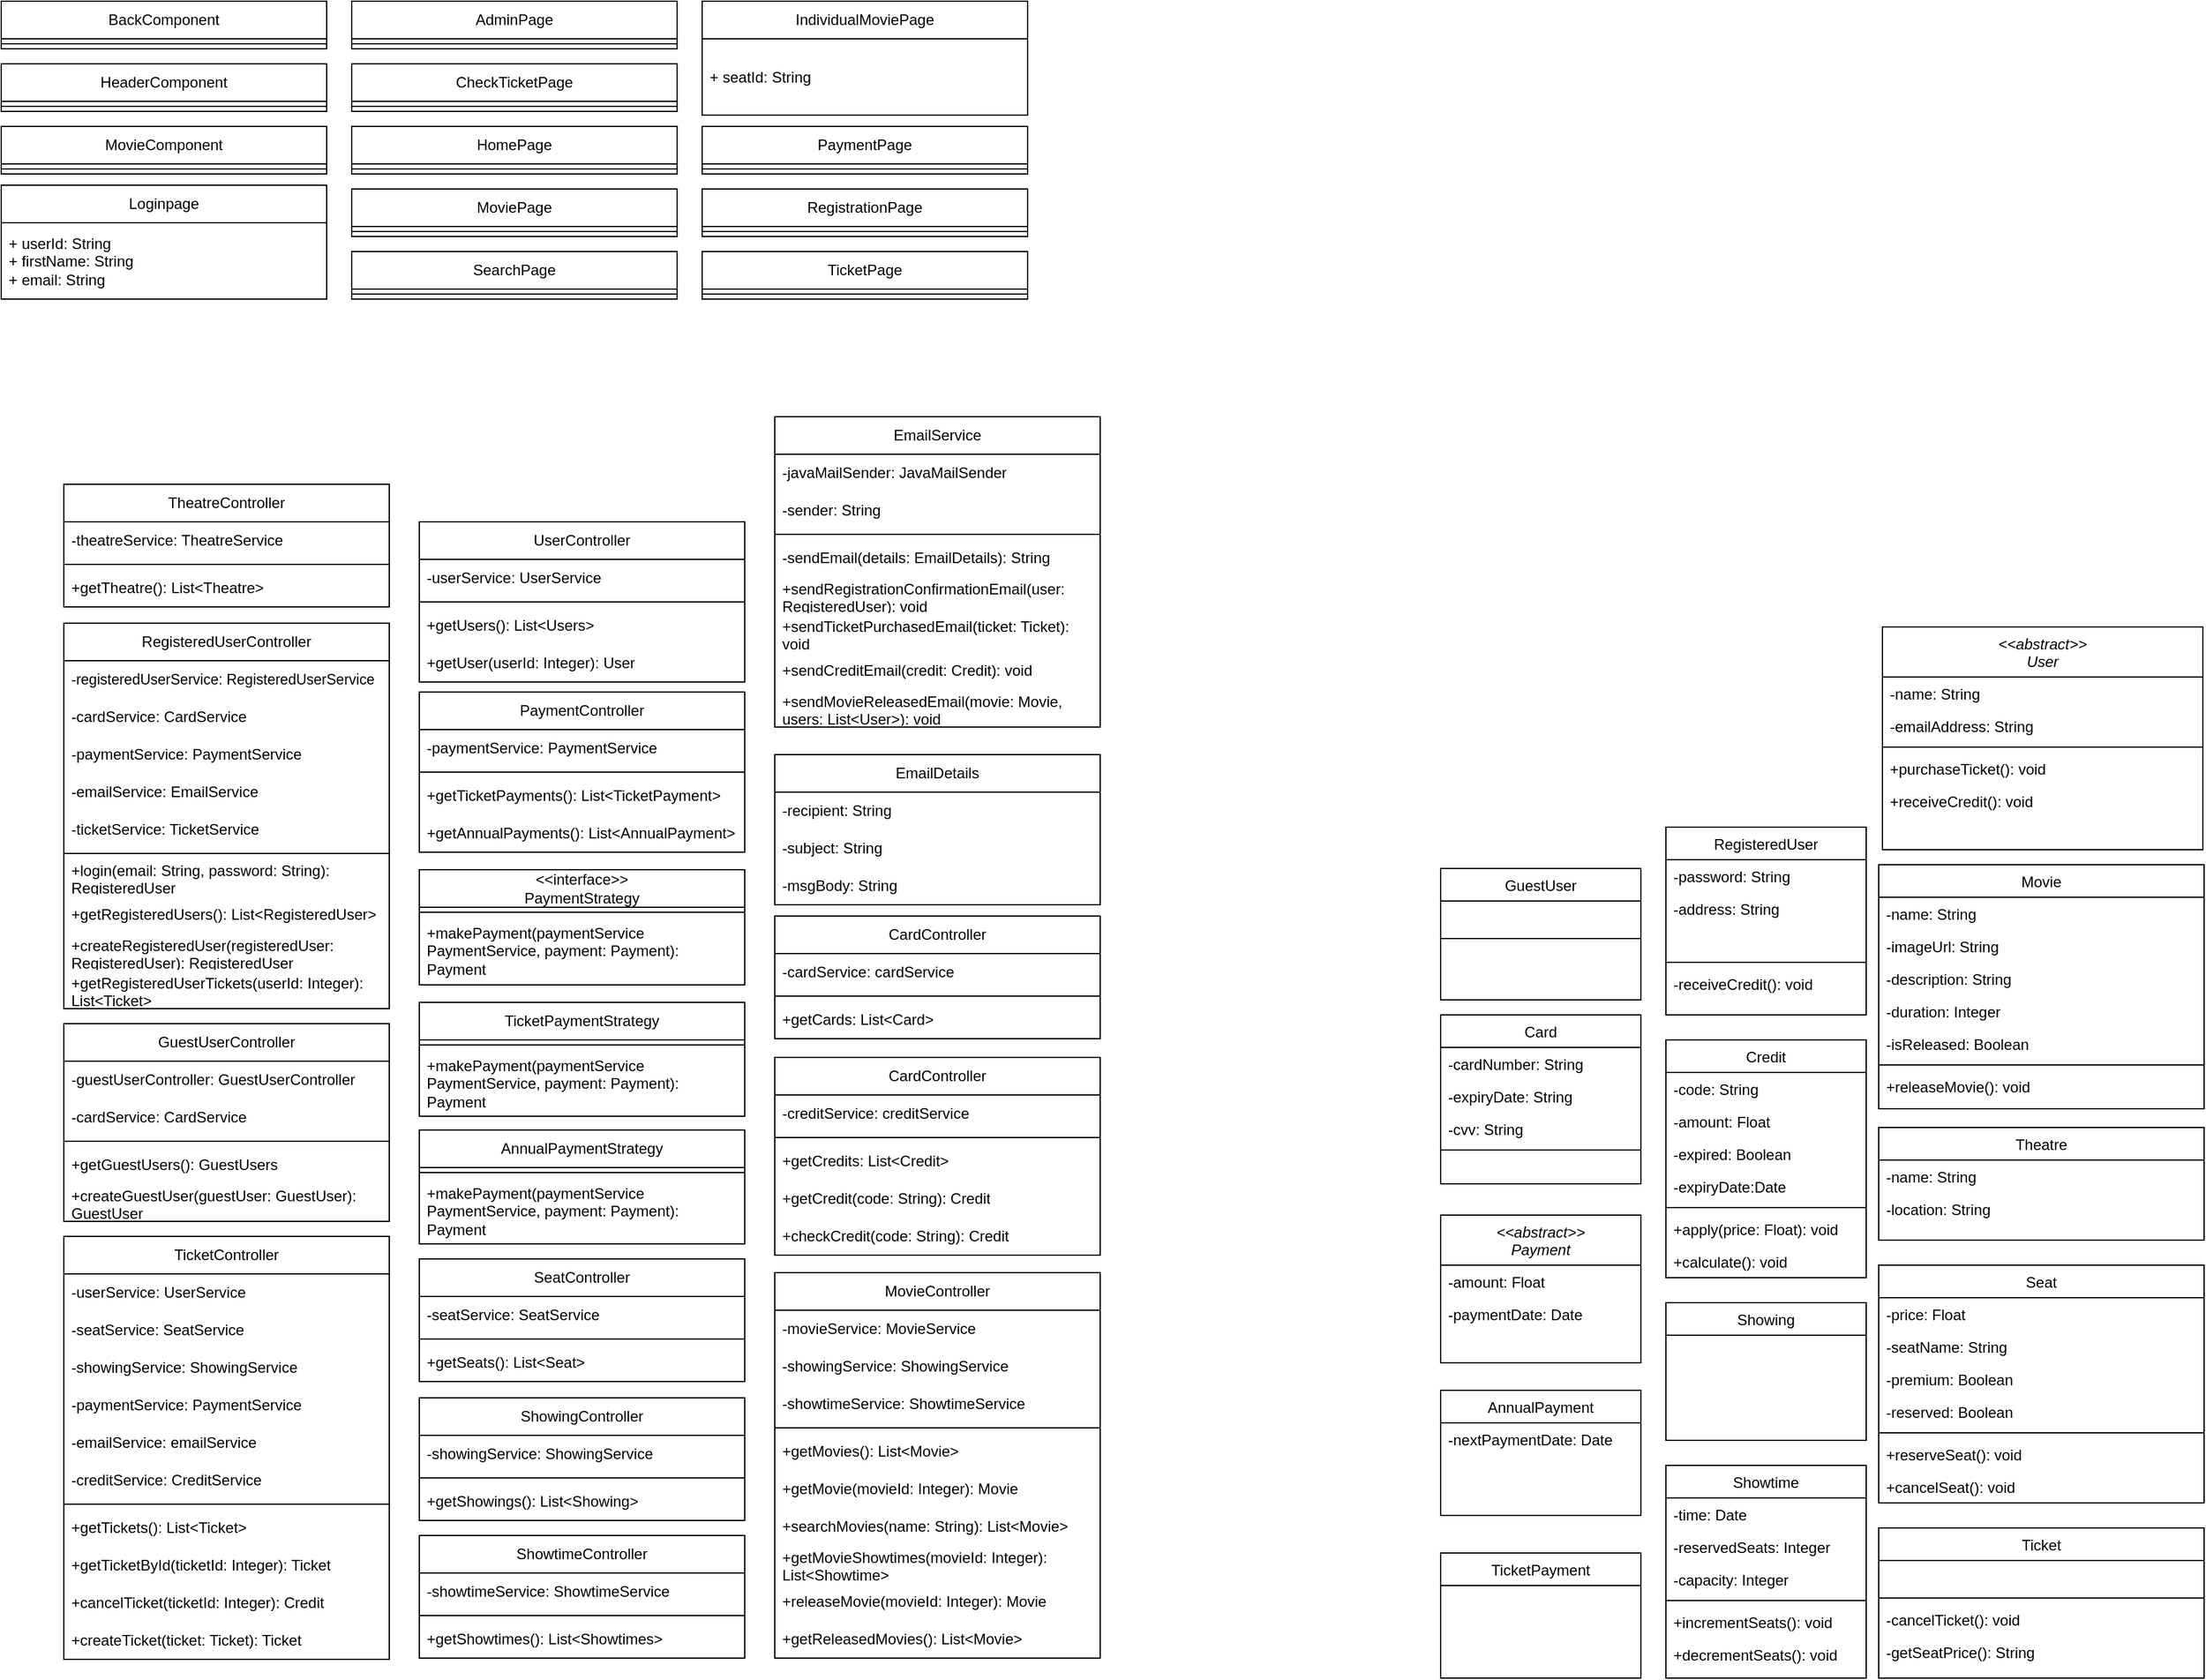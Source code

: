 <mxfile version="20.6.0" type="device"><diagram id="xebDtgERYa1_zTJntFcD" name="Page-1"><mxGraphModel dx="2214" dy="1063" grid="0" gridSize="10" guides="1" tooltips="1" connect="1" arrows="1" fold="1" page="0" pageScale="1" pageWidth="850" pageHeight="1100" math="0" shadow="0"><root><mxCell id="0"/><mxCell id="1" parent="0"/><mxCell id="b1VXfBqhowak8eUsPWsZ-2" value="Ticket" style="swimlane;fontStyle=0;align=center;verticalAlign=top;childLayout=stackLayout;horizontal=1;startSize=26;horizontalStack=0;resizeParent=1;resizeLast=0;collapsible=1;marginBottom=0;rounded=0;shadow=0;strokeWidth=1;" parent="1" vertex="1"><mxGeometry x="560" y="970" width="260" height="120" as="geometry"><mxRectangle x="130" y="380" width="160" height="26" as="alternateBounds"/></mxGeometry></mxCell><mxCell id="b1VXfBqhowak8eUsPWsZ-3" style="text;align=left;verticalAlign=top;spacingLeft=4;spacingRight=4;overflow=hidden;rotatable=0;points=[[0,0.5],[1,0.5]];portConstraint=eastwest;rounded=0;shadow=0;html=0;" parent="b1VXfBqhowak8eUsPWsZ-2" vertex="1"><mxGeometry y="26" width="260" height="26" as="geometry"/></mxCell><mxCell id="b1VXfBqhowak8eUsPWsZ-4" value="" style="line;html=1;strokeWidth=1;align=left;verticalAlign=middle;spacingTop=-1;spacingLeft=3;spacingRight=3;rotatable=0;labelPosition=right;points=[];portConstraint=eastwest;rounded=0;" parent="b1VXfBqhowak8eUsPWsZ-2" vertex="1"><mxGeometry y="52" width="260" height="8" as="geometry"/></mxCell><mxCell id="b1VXfBqhowak8eUsPWsZ-5" value="-cancelTicket(): void" style="text;align=left;verticalAlign=top;spacingLeft=4;spacingRight=4;overflow=hidden;rotatable=0;points=[[0,0.5],[1,0.5]];portConstraint=eastwest;fontStyle=0;rounded=0;" parent="b1VXfBqhowak8eUsPWsZ-2" vertex="1"><mxGeometry y="60" width="260" height="26" as="geometry"/></mxCell><mxCell id="b1VXfBqhowak8eUsPWsZ-6" value="-getSeatPrice(): String" style="text;align=left;verticalAlign=top;spacingLeft=4;spacingRight=4;overflow=hidden;rotatable=0;points=[[0,0.5],[1,0.5]];portConstraint=eastwest;fontStyle=0;rounded=0;" parent="b1VXfBqhowak8eUsPWsZ-2" vertex="1"><mxGeometry y="86" width="260" height="26" as="geometry"/></mxCell><mxCell id="b1VXfBqhowak8eUsPWsZ-7" value="Movie" style="swimlane;fontStyle=0;align=center;verticalAlign=top;childLayout=stackLayout;horizontal=1;startSize=26;horizontalStack=0;resizeParent=1;resizeLast=0;collapsible=1;marginBottom=0;rounded=0;shadow=0;strokeWidth=1;" parent="1" vertex="1"><mxGeometry x="560" y="440" width="260" height="195" as="geometry"><mxRectangle x="550" y="140" width="160" height="26" as="alternateBounds"/></mxGeometry></mxCell><mxCell id="b1VXfBqhowak8eUsPWsZ-8" value="-name: String" style="text;align=left;verticalAlign=top;spacingLeft=4;spacingRight=4;overflow=hidden;rotatable=0;points=[[0,0.5],[1,0.5]];portConstraint=eastwest;rounded=0;" parent="b1VXfBqhowak8eUsPWsZ-7" vertex="1"><mxGeometry y="26" width="260" height="26" as="geometry"/></mxCell><mxCell id="b1VXfBqhowak8eUsPWsZ-9" value="-imageUrl: String" style="text;align=left;verticalAlign=top;spacingLeft=4;spacingRight=4;overflow=hidden;rotatable=0;points=[[0,0.5],[1,0.5]];portConstraint=eastwest;rounded=0;shadow=0;html=0;" parent="b1VXfBqhowak8eUsPWsZ-7" vertex="1"><mxGeometry y="52" width="260" height="26" as="geometry"/></mxCell><mxCell id="b1VXfBqhowak8eUsPWsZ-10" value="-description: String" style="text;align=left;verticalAlign=top;spacingLeft=4;spacingRight=4;overflow=hidden;rotatable=0;points=[[0,0.5],[1,0.5]];portConstraint=eastwest;rounded=0;shadow=0;html=0;" parent="b1VXfBqhowak8eUsPWsZ-7" vertex="1"><mxGeometry y="78" width="260" height="26" as="geometry"/></mxCell><mxCell id="b1VXfBqhowak8eUsPWsZ-11" value="-duration: Integer" style="text;align=left;verticalAlign=top;spacingLeft=4;spacingRight=4;overflow=hidden;rotatable=0;points=[[0,0.5],[1,0.5]];portConstraint=eastwest;rounded=0;shadow=0;html=0;" parent="b1VXfBqhowak8eUsPWsZ-7" vertex="1"><mxGeometry y="104" width="260" height="26" as="geometry"/></mxCell><mxCell id="b1VXfBqhowak8eUsPWsZ-12" value="-isReleased: Boolean" style="text;align=left;verticalAlign=top;spacingLeft=4;spacingRight=4;overflow=hidden;rotatable=0;points=[[0,0.5],[1,0.5]];portConstraint=eastwest;rounded=0;shadow=0;html=0;" parent="b1VXfBqhowak8eUsPWsZ-7" vertex="1"><mxGeometry y="130" width="260" height="26" as="geometry"/></mxCell><mxCell id="b1VXfBqhowak8eUsPWsZ-13" value="" style="line;html=1;strokeWidth=1;align=left;verticalAlign=middle;spacingTop=-1;spacingLeft=3;spacingRight=3;rotatable=0;labelPosition=right;points=[];portConstraint=eastwest;rounded=0;" parent="b1VXfBqhowak8eUsPWsZ-7" vertex="1"><mxGeometry y="156" width="260" height="8" as="geometry"/></mxCell><mxCell id="JBnEOyksXSr9bTq-cygU-24" value="+releaseMovie(): void" style="text;align=left;verticalAlign=top;spacingLeft=4;spacingRight=4;overflow=hidden;rotatable=0;points=[[0,0.5],[1,0.5]];portConstraint=eastwest;rounded=0;" parent="b1VXfBqhowak8eUsPWsZ-7" vertex="1"><mxGeometry y="164" width="260" height="26" as="geometry"/></mxCell><mxCell id="b1VXfBqhowak8eUsPWsZ-14" value="Showtime" style="swimlane;fontStyle=0;align=center;verticalAlign=top;childLayout=stackLayout;horizontal=1;startSize=26;horizontalStack=0;resizeParent=1;resizeLast=0;collapsible=1;marginBottom=0;rounded=0;shadow=0;strokeWidth=1;" parent="1" vertex="1"><mxGeometry x="390" y="920" width="160" height="170" as="geometry"><mxRectangle x="550" y="140" width="160" height="26" as="alternateBounds"/></mxGeometry></mxCell><mxCell id="b1VXfBqhowak8eUsPWsZ-15" value="-time: Date" style="text;align=left;verticalAlign=top;spacingLeft=4;spacingRight=4;overflow=hidden;rotatable=0;points=[[0,0.5],[1,0.5]];portConstraint=eastwest;rounded=0;shadow=0;html=0;" parent="b1VXfBqhowak8eUsPWsZ-14" vertex="1"><mxGeometry y="26" width="160" height="26" as="geometry"/></mxCell><mxCell id="JBnEOyksXSr9bTq-cygU-25" value="-reservedSeats: Integer" style="text;align=left;verticalAlign=top;spacingLeft=4;spacingRight=4;overflow=hidden;rotatable=0;points=[[0,0.5],[1,0.5]];portConstraint=eastwest;rounded=0;shadow=0;html=0;" parent="b1VXfBqhowak8eUsPWsZ-14" vertex="1"><mxGeometry y="52" width="160" height="26" as="geometry"/></mxCell><mxCell id="JBnEOyksXSr9bTq-cygU-26" value="-capacity: Integer" style="text;align=left;verticalAlign=top;spacingLeft=4;spacingRight=4;overflow=hidden;rotatable=0;points=[[0,0.5],[1,0.5]];portConstraint=eastwest;rounded=0;shadow=0;html=0;" parent="b1VXfBqhowak8eUsPWsZ-14" vertex="1"><mxGeometry y="78" width="160" height="26" as="geometry"/></mxCell><mxCell id="b1VXfBqhowak8eUsPWsZ-16" value="" style="line;html=1;strokeWidth=1;align=left;verticalAlign=middle;spacingTop=-1;spacingLeft=3;spacingRight=3;rotatable=0;labelPosition=right;points=[];portConstraint=eastwest;rounded=0;" parent="b1VXfBqhowak8eUsPWsZ-14" vertex="1"><mxGeometry y="104" width="160" height="8" as="geometry"/></mxCell><mxCell id="JBnEOyksXSr9bTq-cygU-27" value="+incrementSeats(): void" style="text;align=left;verticalAlign=top;spacingLeft=4;spacingRight=4;overflow=hidden;rotatable=0;points=[[0,0.5],[1,0.5]];portConstraint=eastwest;fontStyle=0;rounded=0;" parent="b1VXfBqhowak8eUsPWsZ-14" vertex="1"><mxGeometry y="112" width="160" height="26" as="geometry"/></mxCell><mxCell id="JBnEOyksXSr9bTq-cygU-28" value="+decrementSeats(): void" style="text;align=left;verticalAlign=top;spacingLeft=4;spacingRight=4;overflow=hidden;rotatable=0;points=[[0,0.5],[1,0.5]];portConstraint=eastwest;fontStyle=0;rounded=0;" parent="b1VXfBqhowak8eUsPWsZ-14" vertex="1"><mxGeometry y="138" width="160" height="26" as="geometry"/></mxCell><mxCell id="b1VXfBqhowak8eUsPWsZ-18" value="Seat" style="swimlane;fontStyle=0;align=center;verticalAlign=top;childLayout=stackLayout;horizontal=1;startSize=26;horizontalStack=0;resizeParent=1;resizeLast=0;collapsible=1;marginBottom=0;rounded=0;shadow=0;strokeWidth=1;" parent="1" vertex="1"><mxGeometry x="560" y="760" width="260" height="190" as="geometry"><mxRectangle x="550" y="140" width="160" height="26" as="alternateBounds"/></mxGeometry></mxCell><mxCell id="b1VXfBqhowak8eUsPWsZ-20" value="-price: Float" style="text;align=left;verticalAlign=top;spacingLeft=4;spacingRight=4;overflow=hidden;rotatable=0;points=[[0,0.5],[1,0.5]];portConstraint=eastwest;rounded=0;" parent="b1VXfBqhowak8eUsPWsZ-18" vertex="1"><mxGeometry y="26" width="260" height="26" as="geometry"/></mxCell><mxCell id="b1VXfBqhowak8eUsPWsZ-21" value="-seatName: String" style="text;align=left;verticalAlign=top;spacingLeft=4;spacingRight=4;overflow=hidden;rotatable=0;points=[[0,0.5],[1,0.5]];portConstraint=eastwest;rounded=0;" parent="b1VXfBqhowak8eUsPWsZ-18" vertex="1"><mxGeometry y="52" width="260" height="26" as="geometry"/></mxCell><mxCell id="b1VXfBqhowak8eUsPWsZ-22" value="-premium: Boolean" style="text;align=left;verticalAlign=top;spacingLeft=4;spacingRight=4;overflow=hidden;rotatable=0;points=[[0,0.5],[1,0.5]];portConstraint=eastwest;rounded=0;" parent="b1VXfBqhowak8eUsPWsZ-18" vertex="1"><mxGeometry y="78" width="260" height="26" as="geometry"/></mxCell><mxCell id="b1VXfBqhowak8eUsPWsZ-23" value="-reserved: Boolean" style="text;align=left;verticalAlign=top;spacingLeft=4;spacingRight=4;overflow=hidden;rotatable=0;points=[[0,0.5],[1,0.5]];portConstraint=eastwest;rounded=0;" parent="b1VXfBqhowak8eUsPWsZ-18" vertex="1"><mxGeometry y="104" width="260" height="26" as="geometry"/></mxCell><mxCell id="b1VXfBqhowak8eUsPWsZ-24" value="" style="line;html=1;strokeWidth=1;align=left;verticalAlign=middle;spacingTop=-1;spacingLeft=3;spacingRight=3;rotatable=0;labelPosition=right;points=[];portConstraint=eastwest;rounded=0;" parent="b1VXfBqhowak8eUsPWsZ-18" vertex="1"><mxGeometry y="130" width="260" height="8" as="geometry"/></mxCell><mxCell id="b1VXfBqhowak8eUsPWsZ-25" value="+reserveSeat(): void" style="text;align=left;verticalAlign=top;spacingLeft=4;spacingRight=4;overflow=hidden;rotatable=0;points=[[0,0.5],[1,0.5]];portConstraint=eastwest;fontStyle=0;rounded=0;" parent="b1VXfBqhowak8eUsPWsZ-18" vertex="1"><mxGeometry y="138" width="260" height="26" as="geometry"/></mxCell><mxCell id="JBnEOyksXSr9bTq-cygU-19" value="+cancelSeat(): void" style="text;align=left;verticalAlign=top;spacingLeft=4;spacingRight=4;overflow=hidden;rotatable=0;points=[[0,0.5],[1,0.5]];portConstraint=eastwest;fontStyle=0;rounded=0;" parent="b1VXfBqhowak8eUsPWsZ-18" vertex="1"><mxGeometry y="164" width="260" height="26" as="geometry"/></mxCell><mxCell id="b1VXfBqhowak8eUsPWsZ-26" value="Theatre" style="swimlane;fontStyle=0;align=center;verticalAlign=top;childLayout=stackLayout;horizontal=1;startSize=26;horizontalStack=0;resizeParent=1;resizeLast=0;collapsible=1;marginBottom=0;rounded=0;shadow=0;strokeWidth=1;" parent="1" vertex="1"><mxGeometry x="560" y="650" width="260" height="90" as="geometry"><mxRectangle x="550" y="140" width="160" height="26" as="alternateBounds"/></mxGeometry></mxCell><mxCell id="b1VXfBqhowak8eUsPWsZ-27" value="-name: String" style="text;align=left;verticalAlign=top;spacingLeft=4;spacingRight=4;overflow=hidden;rotatable=0;points=[[0,0.5],[1,0.5]];portConstraint=eastwest;rounded=0;" parent="b1VXfBqhowak8eUsPWsZ-26" vertex="1"><mxGeometry y="26" width="260" height="26" as="geometry"/></mxCell><mxCell id="JBnEOyksXSr9bTq-cygU-47" value="-location: String" style="text;align=left;verticalAlign=top;spacingLeft=4;spacingRight=4;overflow=hidden;rotatable=0;points=[[0,0.5],[1,0.5]];portConstraint=eastwest;rounded=0;" parent="b1VXfBqhowak8eUsPWsZ-26" vertex="1"><mxGeometry y="52" width="260" height="26" as="geometry"/></mxCell><mxCell id="b1VXfBqhowak8eUsPWsZ-30" value="TicketPayment" style="swimlane;fontStyle=0;align=center;verticalAlign=top;childLayout=stackLayout;horizontal=1;startSize=26;horizontalStack=0;resizeParent=1;resizeLast=0;collapsible=1;marginBottom=0;rounded=0;shadow=0;strokeWidth=1;" parent="1" vertex="1"><mxGeometry x="210" y="990" width="160" height="100" as="geometry"><mxRectangle x="130" y="380" width="160" height="26" as="alternateBounds"/></mxGeometry></mxCell><mxCell id="b1VXfBqhowak8eUsPWsZ-31" style="text;align=left;verticalAlign=top;spacingLeft=4;spacingRight=4;overflow=hidden;rotatable=0;points=[[0,0.5],[1,0.5]];portConstraint=eastwest;rounded=0;" parent="b1VXfBqhowak8eUsPWsZ-30" vertex="1"><mxGeometry y="26" width="160" height="22" as="geometry"/></mxCell><mxCell id="b1VXfBqhowak8eUsPWsZ-35" value="Showing" style="swimlane;fontStyle=0;align=center;verticalAlign=top;childLayout=stackLayout;horizontal=1;startSize=26;horizontalStack=0;resizeParent=1;resizeLast=0;collapsible=1;marginBottom=0;rounded=0;shadow=0;strokeWidth=1;" parent="1" vertex="1"><mxGeometry x="390" y="790" width="160" height="110" as="geometry"><mxRectangle x="550" y="140" width="160" height="26" as="alternateBounds"/></mxGeometry></mxCell><mxCell id="b1VXfBqhowak8eUsPWsZ-38" value="&lt;&lt;abstract&gt;&gt;&#10;User" style="swimlane;fontStyle=2;align=center;verticalAlign=top;childLayout=stackLayout;horizontal=1;startSize=40;horizontalStack=0;resizeParent=1;resizeLast=0;collapsible=1;marginBottom=0;rounded=0;shadow=0;strokeWidth=1;" parent="1" vertex="1"><mxGeometry x="563" y="250" width="256" height="178" as="geometry"><mxRectangle x="230" y="140" width="160" height="26" as="alternateBounds"/></mxGeometry></mxCell><mxCell id="b1VXfBqhowak8eUsPWsZ-39" value="-name: String" style="text;align=left;verticalAlign=top;spacingLeft=4;spacingRight=4;overflow=hidden;rotatable=0;points=[[0,0.5],[1,0.5]];portConstraint=eastwest;rounded=0;" parent="b1VXfBqhowak8eUsPWsZ-38" vertex="1"><mxGeometry y="40" width="256" height="26" as="geometry"/></mxCell><mxCell id="b1VXfBqhowak8eUsPWsZ-40" value="-emailAddress: String" style="text;align=left;verticalAlign=top;spacingLeft=4;spacingRight=4;overflow=hidden;rotatable=0;points=[[0,0.5],[1,0.5]];portConstraint=eastwest;rounded=0;shadow=0;html=0;" parent="b1VXfBqhowak8eUsPWsZ-38" vertex="1"><mxGeometry y="66" width="256" height="26" as="geometry"/></mxCell><mxCell id="b1VXfBqhowak8eUsPWsZ-41" value="" style="line;html=1;strokeWidth=1;align=left;verticalAlign=middle;spacingTop=-1;spacingLeft=3;spacingRight=3;rotatable=0;labelPosition=right;points=[];portConstraint=eastwest;rounded=0;" parent="b1VXfBqhowak8eUsPWsZ-38" vertex="1"><mxGeometry y="92" width="256" height="8" as="geometry"/></mxCell><mxCell id="b1VXfBqhowak8eUsPWsZ-42" value="+purchaseTicket(): void" style="text;align=left;verticalAlign=top;spacingLeft=4;spacingRight=4;overflow=hidden;rotatable=0;points=[[0,0.5],[1,0.5]];portConstraint=eastwest;rounded=0;" parent="b1VXfBqhowak8eUsPWsZ-38" vertex="1"><mxGeometry y="100" width="256" height="26" as="geometry"/></mxCell><mxCell id="b1VXfBqhowak8eUsPWsZ-43" value="+receiveCredit(): void" style="text;align=left;verticalAlign=top;spacingLeft=4;spacingRight=4;overflow=hidden;rotatable=0;points=[[0,0.5],[1,0.5]];portConstraint=eastwest;rounded=0;" parent="b1VXfBqhowak8eUsPWsZ-38" vertex="1"><mxGeometry y="126" width="256" height="26" as="geometry"/></mxCell><mxCell id="b1VXfBqhowak8eUsPWsZ-47" value="AnnualPayment" style="swimlane;fontStyle=0;align=center;verticalAlign=top;childLayout=stackLayout;horizontal=1;startSize=26;horizontalStack=0;resizeParent=1;resizeLast=0;collapsible=1;marginBottom=0;rounded=0;shadow=0;strokeWidth=1;" parent="1" vertex="1"><mxGeometry x="210" y="860" width="160" height="100" as="geometry"><mxRectangle x="130" y="380" width="160" height="26" as="alternateBounds"/></mxGeometry></mxCell><mxCell id="b1VXfBqhowak8eUsPWsZ-48" value="-nextPaymentDate: Date" style="text;align=left;verticalAlign=top;spacingLeft=4;spacingRight=4;overflow=hidden;rotatable=0;points=[[0,0.5],[1,0.5]];portConstraint=eastwest;rounded=0;" parent="b1VXfBqhowak8eUsPWsZ-47" vertex="1"><mxGeometry y="26" width="160" height="26" as="geometry"/></mxCell><mxCell id="b1VXfBqhowak8eUsPWsZ-50" value="&lt;&lt;abstract&gt;&gt;&#10;Payment" style="swimlane;fontStyle=2;align=center;verticalAlign=top;childLayout=stackLayout;horizontal=1;startSize=40;horizontalStack=0;resizeParent=1;resizeLast=0;collapsible=1;marginBottom=0;rounded=0;shadow=0;strokeWidth=1;" parent="1" vertex="1"><mxGeometry x="210" y="720" width="160" height="118" as="geometry"><mxRectangle x="130" y="380" width="160" height="26" as="alternateBounds"/></mxGeometry></mxCell><mxCell id="b1VXfBqhowak8eUsPWsZ-51" value="-amount: Float" style="text;align=left;verticalAlign=top;spacingLeft=4;spacingRight=4;overflow=hidden;rotatable=0;points=[[0,0.5],[1,0.5]];portConstraint=eastwest;rounded=0;" parent="b1VXfBqhowak8eUsPWsZ-50" vertex="1"><mxGeometry y="40" width="160" height="26" as="geometry"/></mxCell><mxCell id="b1VXfBqhowak8eUsPWsZ-52" value="-paymentDate: Date" style="text;align=left;verticalAlign=top;spacingLeft=4;spacingRight=4;overflow=hidden;rotatable=0;points=[[0,0.5],[1,0.5]];portConstraint=eastwest;rounded=0;" parent="b1VXfBqhowak8eUsPWsZ-50" vertex="1"><mxGeometry y="66" width="160" height="26" as="geometry"/></mxCell><mxCell id="b1VXfBqhowak8eUsPWsZ-53" style="text;align=left;verticalAlign=top;spacingLeft=4;spacingRight=4;overflow=hidden;rotatable=0;points=[[0,0.5],[1,0.5]];portConstraint=eastwest;rounded=0;" parent="b1VXfBqhowak8eUsPWsZ-50" vertex="1"><mxGeometry y="92" width="160" height="26" as="geometry"/></mxCell><mxCell id="b1VXfBqhowak8eUsPWsZ-60" value="GuestUser" style="swimlane;fontStyle=0;align=center;verticalAlign=top;childLayout=stackLayout;horizontal=1;startSize=26;horizontalStack=0;resizeParent=1;resizeLast=0;collapsible=1;marginBottom=0;rounded=0;shadow=0;strokeWidth=1;" parent="1" vertex="1"><mxGeometry x="210" y="443" width="160" height="105" as="geometry"><mxRectangle x="230" y="140" width="160" height="26" as="alternateBounds"/></mxGeometry></mxCell><mxCell id="b1VXfBqhowak8eUsPWsZ-61" style="text;align=left;verticalAlign=top;spacingLeft=4;spacingRight=4;overflow=hidden;rotatable=0;points=[[0,0.5],[1,0.5]];portConstraint=eastwest;rounded=0;shadow=0;html=0;" parent="b1VXfBqhowak8eUsPWsZ-60" vertex="1"><mxGeometry y="26" width="160" height="26" as="geometry"/></mxCell><mxCell id="b1VXfBqhowak8eUsPWsZ-62" value="" style="line;html=1;strokeWidth=1;align=left;verticalAlign=middle;spacingTop=-1;spacingLeft=3;spacingRight=3;rotatable=0;labelPosition=right;points=[];portConstraint=eastwest;rounded=0;" parent="b1VXfBqhowak8eUsPWsZ-60" vertex="1"><mxGeometry y="52" width="160" height="8" as="geometry"/></mxCell><mxCell id="b1VXfBqhowak8eUsPWsZ-63" value="RegisteredUser" style="swimlane;fontStyle=0;align=center;verticalAlign=top;childLayout=stackLayout;horizontal=1;startSize=26;horizontalStack=0;resizeParent=1;resizeLast=0;collapsible=1;marginBottom=0;rounded=0;shadow=0;strokeWidth=1;" parent="1" vertex="1"><mxGeometry x="390" y="410" width="160" height="150" as="geometry"><mxRectangle x="130" y="380" width="160" height="26" as="alternateBounds"/></mxGeometry></mxCell><mxCell id="b1VXfBqhowak8eUsPWsZ-64" value="-password: String" style="text;align=left;verticalAlign=top;spacingLeft=4;spacingRight=4;overflow=hidden;rotatable=0;points=[[0,0.5],[1,0.5]];portConstraint=eastwest;rounded=0;" parent="b1VXfBqhowak8eUsPWsZ-63" vertex="1"><mxGeometry y="26" width="160" height="26" as="geometry"/></mxCell><mxCell id="b1VXfBqhowak8eUsPWsZ-65" value="-address: String" style="text;align=left;verticalAlign=top;spacingLeft=4;spacingRight=4;overflow=hidden;rotatable=0;points=[[0,0.5],[1,0.5]];portConstraint=eastwest;rounded=0;" parent="b1VXfBqhowak8eUsPWsZ-63" vertex="1"><mxGeometry y="52" width="160" height="26" as="geometry"/></mxCell><mxCell id="b1VXfBqhowak8eUsPWsZ-66" style="text;align=left;verticalAlign=top;spacingLeft=4;spacingRight=4;overflow=hidden;rotatable=0;points=[[0,0.5],[1,0.5]];portConstraint=eastwest;rounded=0;" parent="b1VXfBqhowak8eUsPWsZ-63" vertex="1"><mxGeometry y="78" width="160" height="26" as="geometry"/></mxCell><mxCell id="b1VXfBqhowak8eUsPWsZ-67" value="" style="line;html=1;strokeWidth=1;align=left;verticalAlign=middle;spacingTop=-1;spacingLeft=3;spacingRight=3;rotatable=0;labelPosition=right;points=[];portConstraint=eastwest;rounded=0;" parent="b1VXfBqhowak8eUsPWsZ-63" vertex="1"><mxGeometry y="104" width="160" height="8" as="geometry"/></mxCell><mxCell id="b1VXfBqhowak8eUsPWsZ-68" value="-receiveCredit(): void" style="text;align=left;verticalAlign=top;spacingLeft=4;spacingRight=4;overflow=hidden;rotatable=0;points=[[0,0.5],[1,0.5]];portConstraint=eastwest;fontStyle=0;rounded=0;" parent="b1VXfBqhowak8eUsPWsZ-63" vertex="1"><mxGeometry y="112" width="160" height="26" as="geometry"/></mxCell><mxCell id="b1VXfBqhowak8eUsPWsZ-75" value="Card" style="swimlane;fontStyle=0;align=center;verticalAlign=top;childLayout=stackLayout;horizontal=1;startSize=26;horizontalStack=0;resizeParent=1;resizeLast=0;collapsible=1;marginBottom=0;rounded=0;shadow=0;strokeWidth=1;" parent="1" vertex="1"><mxGeometry x="210" y="560" width="160" height="135" as="geometry"><mxRectangle x="130" y="380" width="160" height="26" as="alternateBounds"/></mxGeometry></mxCell><mxCell id="b1VXfBqhowak8eUsPWsZ-76" value="-cardNumber: String" style="text;align=left;verticalAlign=top;spacingLeft=4;spacingRight=4;overflow=hidden;rotatable=0;points=[[0,0.5],[1,0.5]];portConstraint=eastwest;rounded=0;" parent="b1VXfBqhowak8eUsPWsZ-75" vertex="1"><mxGeometry y="26" width="160" height="26" as="geometry"/></mxCell><mxCell id="b1VXfBqhowak8eUsPWsZ-77" value="-expiryDate: String" style="text;align=left;verticalAlign=top;spacingLeft=4;spacingRight=4;overflow=hidden;rotatable=0;points=[[0,0.5],[1,0.5]];portConstraint=eastwest;rounded=0;" parent="b1VXfBqhowak8eUsPWsZ-75" vertex="1"><mxGeometry y="52" width="160" height="26" as="geometry"/></mxCell><mxCell id="b1VXfBqhowak8eUsPWsZ-78" value="-cvv: String" style="text;align=left;verticalAlign=top;spacingLeft=4;spacingRight=4;overflow=hidden;rotatable=0;points=[[0,0.5],[1,0.5]];portConstraint=eastwest;rounded=0;" parent="b1VXfBqhowak8eUsPWsZ-75" vertex="1"><mxGeometry y="78" width="160" height="26" as="geometry"/></mxCell><mxCell id="b1VXfBqhowak8eUsPWsZ-79" value="" style="line;html=1;strokeWidth=1;align=left;verticalAlign=middle;spacingTop=-1;spacingLeft=3;spacingRight=3;rotatable=0;labelPosition=right;points=[];portConstraint=eastwest;rounded=0;" parent="b1VXfBqhowak8eUsPWsZ-75" vertex="1"><mxGeometry y="104" width="160" height="8" as="geometry"/></mxCell><mxCell id="JBnEOyksXSr9bTq-cygU-11" value="Credit" style="swimlane;fontStyle=0;align=center;verticalAlign=top;childLayout=stackLayout;horizontal=1;startSize=26;horizontalStack=0;resizeParent=1;resizeLast=0;collapsible=1;marginBottom=0;rounded=0;shadow=0;strokeWidth=1;" parent="1" vertex="1"><mxGeometry x="390" y="580" width="160" height="190" as="geometry"><mxRectangle x="130" y="380" width="160" height="26" as="alternateBounds"/></mxGeometry></mxCell><mxCell id="JBnEOyksXSr9bTq-cygU-43" value="-code: String" style="text;align=left;verticalAlign=top;spacingLeft=4;spacingRight=4;overflow=hidden;rotatable=0;points=[[0,0.5],[1,0.5]];portConstraint=eastwest;rounded=0;" parent="JBnEOyksXSr9bTq-cygU-11" vertex="1"><mxGeometry y="26" width="160" height="26" as="geometry"/></mxCell><mxCell id="JBnEOyksXSr9bTq-cygU-12" value="-amount: Float" style="text;align=left;verticalAlign=top;spacingLeft=4;spacingRight=4;overflow=hidden;rotatable=0;points=[[0,0.5],[1,0.5]];portConstraint=eastwest;rounded=0;" parent="JBnEOyksXSr9bTq-cygU-11" vertex="1"><mxGeometry y="52" width="160" height="26" as="geometry"/></mxCell><mxCell id="JBnEOyksXSr9bTq-cygU-44" value="-expired: Boolean" style="text;align=left;verticalAlign=top;spacingLeft=4;spacingRight=4;overflow=hidden;rotatable=0;points=[[0,0.5],[1,0.5]];portConstraint=eastwest;rounded=0;" parent="JBnEOyksXSr9bTq-cygU-11" vertex="1"><mxGeometry y="78" width="160" height="26" as="geometry"/></mxCell><mxCell id="JBnEOyksXSr9bTq-cygU-13" value="-expiryDate:Date" style="text;align=left;verticalAlign=top;spacingLeft=4;spacingRight=4;overflow=hidden;rotatable=0;points=[[0,0.5],[1,0.5]];portConstraint=eastwest;rounded=0;" parent="JBnEOyksXSr9bTq-cygU-11" vertex="1"><mxGeometry y="104" width="160" height="26" as="geometry"/></mxCell><mxCell id="JBnEOyksXSr9bTq-cygU-15" value="" style="line;html=1;strokeWidth=1;align=left;verticalAlign=middle;spacingTop=-1;spacingLeft=3;spacingRight=3;rotatable=0;labelPosition=right;points=[];portConstraint=eastwest;rounded=0;" parent="JBnEOyksXSr9bTq-cygU-11" vertex="1"><mxGeometry y="130" width="160" height="8" as="geometry"/></mxCell><mxCell id="JBnEOyksXSr9bTq-cygU-16" value="+apply(price: Float): void" style="text;align=left;verticalAlign=top;spacingLeft=4;spacingRight=4;overflow=hidden;rotatable=0;points=[[0,0.5],[1,0.5]];portConstraint=eastwest;fontStyle=0;rounded=0;" parent="JBnEOyksXSr9bTq-cygU-11" vertex="1"><mxGeometry y="138" width="160" height="26" as="geometry"/></mxCell><mxCell id="JBnEOyksXSr9bTq-cygU-18" value="+calculate(): void" style="text;align=left;verticalAlign=top;spacingLeft=4;spacingRight=4;overflow=hidden;rotatable=0;points=[[0,0.5],[1,0.5]];portConstraint=eastwest;fontStyle=0;rounded=0;" parent="JBnEOyksXSr9bTq-cygU-11" vertex="1"><mxGeometry y="164" width="160" height="26" as="geometry"/></mxCell><mxCell id="JBnEOyksXSr9bTq-cygU-29" value="EmailService" style="swimlane;fontStyle=0;childLayout=stackLayout;horizontal=1;startSize=30;horizontalStack=0;resizeParent=1;resizeParentMax=0;resizeLast=0;collapsible=1;marginBottom=0;whiteSpace=wrap;html=1;" parent="1" vertex="1"><mxGeometry x="-322" y="82" width="260" height="248" as="geometry"/></mxCell><mxCell id="JBnEOyksXSr9bTq-cygU-30" value="-javaMailSender: JavaMailSender" style="text;strokeColor=none;fillColor=none;align=left;verticalAlign=middle;spacingLeft=4;spacingRight=4;overflow=hidden;points=[[0,0.5],[1,0.5]];portConstraint=eastwest;rotatable=0;whiteSpace=wrap;html=1;" parent="JBnEOyksXSr9bTq-cygU-29" vertex="1"><mxGeometry y="30" width="260" height="30" as="geometry"/></mxCell><mxCell id="JBnEOyksXSr9bTq-cygU-31" value="-sender: String" style="text;strokeColor=none;fillColor=none;align=left;verticalAlign=middle;spacingLeft=4;spacingRight=4;overflow=hidden;points=[[0,0.5],[1,0.5]];portConstraint=eastwest;rotatable=0;whiteSpace=wrap;html=1;" parent="JBnEOyksXSr9bTq-cygU-29" vertex="1"><mxGeometry y="60" width="260" height="30" as="geometry"/></mxCell><mxCell id="JBnEOyksXSr9bTq-cygU-35" value="" style="line;html=1;strokeWidth=1;align=left;verticalAlign=middle;spacingTop=-1;spacingLeft=3;spacingRight=3;rotatable=0;labelPosition=right;points=[];portConstraint=eastwest;rounded=0;" parent="JBnEOyksXSr9bTq-cygU-29" vertex="1"><mxGeometry y="90" width="260" height="8" as="geometry"/></mxCell><mxCell id="JBnEOyksXSr9bTq-cygU-34" value="-sendEmail(details: EmailDetails): String" style="text;strokeColor=none;fillColor=none;align=left;verticalAlign=middle;spacingLeft=4;spacingRight=4;overflow=hidden;points=[[0,0.5],[1,0.5]];portConstraint=eastwest;rotatable=0;whiteSpace=wrap;html=1;" parent="JBnEOyksXSr9bTq-cygU-29" vertex="1"><mxGeometry y="98" width="260" height="30" as="geometry"/></mxCell><mxCell id="JBnEOyksXSr9bTq-cygU-54" value="+sendRegistrationConfirmationEmail(user: RegisteredUser): void" style="text;strokeColor=none;fillColor=none;align=left;verticalAlign=middle;spacingLeft=4;spacingRight=4;overflow=hidden;points=[[0,0.5],[1,0.5]];portConstraint=eastwest;rotatable=0;whiteSpace=wrap;html=1;" parent="JBnEOyksXSr9bTq-cygU-29" vertex="1"><mxGeometry y="128" width="260" height="30" as="geometry"/></mxCell><mxCell id="JBnEOyksXSr9bTq-cygU-55" value="+sendTicketPurchasedEmail(ticket: Ticket): void" style="text;strokeColor=none;fillColor=none;align=left;verticalAlign=middle;spacingLeft=4;spacingRight=4;overflow=hidden;points=[[0,0.5],[1,0.5]];portConstraint=eastwest;rotatable=0;whiteSpace=wrap;html=1;" parent="JBnEOyksXSr9bTq-cygU-29" vertex="1"><mxGeometry y="158" width="260" height="30" as="geometry"/></mxCell><mxCell id="JBnEOyksXSr9bTq-cygU-57" value="+sendCreditEmail(credit: Credit): void" style="text;strokeColor=none;fillColor=none;align=left;verticalAlign=middle;spacingLeft=4;spacingRight=4;overflow=hidden;points=[[0,0.5],[1,0.5]];portConstraint=eastwest;rotatable=0;whiteSpace=wrap;html=1;" parent="JBnEOyksXSr9bTq-cygU-29" vertex="1"><mxGeometry y="188" width="260" height="30" as="geometry"/></mxCell><mxCell id="JBnEOyksXSr9bTq-cygU-56" value="+sendMovieReleasedEmail(movie: Movie, users: List&amp;lt;User&amp;gt;): void" style="text;strokeColor=none;fillColor=none;align=left;verticalAlign=middle;spacingLeft=4;spacingRight=4;overflow=hidden;points=[[0,0.5],[1,0.5]];portConstraint=eastwest;rotatable=0;whiteSpace=wrap;html=1;" parent="JBnEOyksXSr9bTq-cygU-29" vertex="1"><mxGeometry y="218" width="260" height="30" as="geometry"/></mxCell><mxCell id="JBnEOyksXSr9bTq-cygU-36" value="EmailDetails" style="swimlane;fontStyle=0;childLayout=stackLayout;horizontal=1;startSize=30;horizontalStack=0;resizeParent=1;resizeParentMax=0;resizeLast=0;collapsible=1;marginBottom=0;whiteSpace=wrap;html=1;" parent="1" vertex="1"><mxGeometry x="-322" y="352" width="260" height="120" as="geometry"/></mxCell><mxCell id="JBnEOyksXSr9bTq-cygU-37" value="-recipient: String" style="text;strokeColor=none;fillColor=none;align=left;verticalAlign=middle;spacingLeft=4;spacingRight=4;overflow=hidden;points=[[0,0.5],[1,0.5]];portConstraint=eastwest;rotatable=0;whiteSpace=wrap;html=1;" parent="JBnEOyksXSr9bTq-cygU-36" vertex="1"><mxGeometry y="30" width="260" height="30" as="geometry"/></mxCell><mxCell id="JBnEOyksXSr9bTq-cygU-38" value="-subject: String" style="text;strokeColor=none;fillColor=none;align=left;verticalAlign=middle;spacingLeft=4;spacingRight=4;overflow=hidden;points=[[0,0.5],[1,0.5]];portConstraint=eastwest;rotatable=0;whiteSpace=wrap;html=1;" parent="JBnEOyksXSr9bTq-cygU-36" vertex="1"><mxGeometry y="60" width="260" height="30" as="geometry"/></mxCell><mxCell id="JBnEOyksXSr9bTq-cygU-41" value="-msgBody: String" style="text;strokeColor=none;fillColor=none;align=left;verticalAlign=middle;spacingLeft=4;spacingRight=4;overflow=hidden;points=[[0,0.5],[1,0.5]];portConstraint=eastwest;rotatable=0;whiteSpace=wrap;html=1;" parent="JBnEOyksXSr9bTq-cygU-36" vertex="1"><mxGeometry y="90" width="260" height="30" as="geometry"/></mxCell><mxCell id="JBnEOyksXSr9bTq-cygU-58" value="CardController" style="swimlane;fontStyle=0;childLayout=stackLayout;horizontal=1;startSize=30;horizontalStack=0;resizeParent=1;resizeParentMax=0;resizeLast=0;collapsible=1;marginBottom=0;whiteSpace=wrap;html=1;" parent="1" vertex="1"><mxGeometry x="-322" y="481" width="260" height="98" as="geometry"/></mxCell><mxCell id="JBnEOyksXSr9bTq-cygU-59" value="-cardService: cardService" style="text;strokeColor=none;fillColor=none;align=left;verticalAlign=middle;spacingLeft=4;spacingRight=4;overflow=hidden;points=[[0,0.5],[1,0.5]];portConstraint=eastwest;rotatable=0;whiteSpace=wrap;html=1;" parent="JBnEOyksXSr9bTq-cygU-58" vertex="1"><mxGeometry y="30" width="260" height="30" as="geometry"/></mxCell><mxCell id="JBnEOyksXSr9bTq-cygU-61" value="" style="line;html=1;strokeWidth=1;align=left;verticalAlign=middle;spacingTop=-1;spacingLeft=3;spacingRight=3;rotatable=0;labelPosition=right;points=[];portConstraint=eastwest;rounded=0;" parent="JBnEOyksXSr9bTq-cygU-58" vertex="1"><mxGeometry y="60" width="260" height="8" as="geometry"/></mxCell><mxCell id="JBnEOyksXSr9bTq-cygU-66" value="+getCards: List&amp;lt;Card&amp;gt;" style="text;strokeColor=none;fillColor=none;align=left;verticalAlign=middle;spacingLeft=4;spacingRight=4;overflow=hidden;points=[[0,0.5],[1,0.5]];portConstraint=eastwest;rotatable=0;whiteSpace=wrap;html=1;" parent="JBnEOyksXSr9bTq-cygU-58" vertex="1"><mxGeometry y="68" width="260" height="30" as="geometry"/></mxCell><mxCell id="JBnEOyksXSr9bTq-cygU-67" value="CardController" style="swimlane;fontStyle=0;childLayout=stackLayout;horizontal=1;startSize=30;horizontalStack=0;resizeParent=1;resizeParentMax=0;resizeLast=0;collapsible=1;marginBottom=0;whiteSpace=wrap;html=1;" parent="1" vertex="1"><mxGeometry x="-322" y="594" width="260" height="158" as="geometry"/></mxCell><mxCell id="JBnEOyksXSr9bTq-cygU-68" value="-creditService: creditService" style="text;strokeColor=none;fillColor=none;align=left;verticalAlign=middle;spacingLeft=4;spacingRight=4;overflow=hidden;points=[[0,0.5],[1,0.5]];portConstraint=eastwest;rotatable=0;whiteSpace=wrap;html=1;" parent="JBnEOyksXSr9bTq-cygU-67" vertex="1"><mxGeometry y="30" width="260" height="30" as="geometry"/></mxCell><mxCell id="JBnEOyksXSr9bTq-cygU-69" value="" style="line;html=1;strokeWidth=1;align=left;verticalAlign=middle;spacingTop=-1;spacingLeft=3;spacingRight=3;rotatable=0;labelPosition=right;points=[];portConstraint=eastwest;rounded=0;" parent="JBnEOyksXSr9bTq-cygU-67" vertex="1"><mxGeometry y="60" width="260" height="8" as="geometry"/></mxCell><mxCell id="JBnEOyksXSr9bTq-cygU-70" value="+getCredits: List&amp;lt;Credit&amp;gt;" style="text;strokeColor=none;fillColor=none;align=left;verticalAlign=middle;spacingLeft=4;spacingRight=4;overflow=hidden;points=[[0,0.5],[1,0.5]];portConstraint=eastwest;rotatable=0;whiteSpace=wrap;html=1;" parent="JBnEOyksXSr9bTq-cygU-67" vertex="1"><mxGeometry y="68" width="260" height="30" as="geometry"/></mxCell><mxCell id="JBnEOyksXSr9bTq-cygU-72" value="+getCredit(code: String): Credit" style="text;strokeColor=none;fillColor=none;align=left;verticalAlign=middle;spacingLeft=4;spacingRight=4;overflow=hidden;points=[[0,0.5],[1,0.5]];portConstraint=eastwest;rotatable=0;whiteSpace=wrap;html=1;" parent="JBnEOyksXSr9bTq-cygU-67" vertex="1"><mxGeometry y="98" width="260" height="30" as="geometry"/></mxCell><mxCell id="JBnEOyksXSr9bTq-cygU-71" value="+checkCredit(code: String): Credit" style="text;strokeColor=none;fillColor=none;align=left;verticalAlign=middle;spacingLeft=4;spacingRight=4;overflow=hidden;points=[[0,0.5],[1,0.5]];portConstraint=eastwest;rotatable=0;whiteSpace=wrap;html=1;" parent="JBnEOyksXSr9bTq-cygU-67" vertex="1"><mxGeometry y="128" width="260" height="30" as="geometry"/></mxCell><mxCell id="JBnEOyksXSr9bTq-cygU-73" value="MovieController" style="swimlane;fontStyle=0;childLayout=stackLayout;horizontal=1;startSize=30;horizontalStack=0;resizeParent=1;resizeParentMax=0;resizeLast=0;collapsible=1;marginBottom=0;whiteSpace=wrap;html=1;" parent="1" vertex="1"><mxGeometry x="-322" y="766" width="260" height="308" as="geometry"/></mxCell><mxCell id="JBnEOyksXSr9bTq-cygU-74" value="-movieService: MovieService" style="text;strokeColor=none;fillColor=none;align=left;verticalAlign=middle;spacingLeft=4;spacingRight=4;overflow=hidden;points=[[0,0.5],[1,0.5]];portConstraint=eastwest;rotatable=0;whiteSpace=wrap;html=1;" parent="JBnEOyksXSr9bTq-cygU-73" vertex="1"><mxGeometry y="30" width="260" height="30" as="geometry"/></mxCell><mxCell id="JBnEOyksXSr9bTq-cygU-80" value="-showingService: ShowingService" style="text;strokeColor=none;fillColor=none;align=left;verticalAlign=middle;spacingLeft=4;spacingRight=4;overflow=hidden;points=[[0,0.5],[1,0.5]];portConstraint=eastwest;rotatable=0;whiteSpace=wrap;html=1;" parent="JBnEOyksXSr9bTq-cygU-73" vertex="1"><mxGeometry y="60" width="260" height="30" as="geometry"/></mxCell><mxCell id="JBnEOyksXSr9bTq-cygU-79" value="-showtimeService: ShowtimeService" style="text;strokeColor=none;fillColor=none;align=left;verticalAlign=middle;spacingLeft=4;spacingRight=4;overflow=hidden;points=[[0,0.5],[1,0.5]];portConstraint=eastwest;rotatable=0;whiteSpace=wrap;html=1;" parent="JBnEOyksXSr9bTq-cygU-73" vertex="1"><mxGeometry y="90" width="260" height="30" as="geometry"/></mxCell><mxCell id="JBnEOyksXSr9bTq-cygU-75" value="" style="line;html=1;strokeWidth=1;align=left;verticalAlign=middle;spacingTop=-1;spacingLeft=3;spacingRight=3;rotatable=0;labelPosition=right;points=[];portConstraint=eastwest;rounded=0;" parent="JBnEOyksXSr9bTq-cygU-73" vertex="1"><mxGeometry y="120" width="260" height="8" as="geometry"/></mxCell><mxCell id="JBnEOyksXSr9bTq-cygU-78" value="+getMovies(): List&amp;lt;Movie&amp;gt;" style="text;strokeColor=none;fillColor=none;align=left;verticalAlign=middle;spacingLeft=4;spacingRight=4;overflow=hidden;points=[[0,0.5],[1,0.5]];portConstraint=eastwest;rotatable=0;whiteSpace=wrap;html=1;" parent="JBnEOyksXSr9bTq-cygU-73" vertex="1"><mxGeometry y="128" width="260" height="30" as="geometry"/></mxCell><mxCell id="JBnEOyksXSr9bTq-cygU-85" value="+getMovie(movieId: Integer): Movie" style="text;strokeColor=none;fillColor=none;align=left;verticalAlign=middle;spacingLeft=4;spacingRight=4;overflow=hidden;points=[[0,0.5],[1,0.5]];portConstraint=eastwest;rotatable=0;whiteSpace=wrap;html=1;" parent="JBnEOyksXSr9bTq-cygU-73" vertex="1"><mxGeometry y="158" width="260" height="30" as="geometry"/></mxCell><mxCell id="JBnEOyksXSr9bTq-cygU-84" value="+searchMovies(name: String): List&amp;lt;Movie&amp;gt;" style="text;strokeColor=none;fillColor=none;align=left;verticalAlign=middle;spacingLeft=4;spacingRight=4;overflow=hidden;points=[[0,0.5],[1,0.5]];portConstraint=eastwest;rotatable=0;whiteSpace=wrap;html=1;" parent="JBnEOyksXSr9bTq-cygU-73" vertex="1"><mxGeometry y="188" width="260" height="30" as="geometry"/></mxCell><mxCell id="JBnEOyksXSr9bTq-cygU-83" value="+getMovieShowtimes(movieId: Integer): List&amp;lt;Showtime&amp;gt;" style="text;strokeColor=none;fillColor=none;align=left;verticalAlign=middle;spacingLeft=4;spacingRight=4;overflow=hidden;points=[[0,0.5],[1,0.5]];portConstraint=eastwest;rotatable=0;whiteSpace=wrap;html=1;" parent="JBnEOyksXSr9bTq-cygU-73" vertex="1"><mxGeometry y="218" width="260" height="30" as="geometry"/></mxCell><mxCell id="JBnEOyksXSr9bTq-cygU-82" value="+releaseMovie(movieId: Integer): Movie" style="text;strokeColor=none;fillColor=none;align=left;verticalAlign=middle;spacingLeft=4;spacingRight=4;overflow=hidden;points=[[0,0.5],[1,0.5]];portConstraint=eastwest;rotatable=0;whiteSpace=wrap;html=1;" parent="JBnEOyksXSr9bTq-cygU-73" vertex="1"><mxGeometry y="248" width="260" height="30" as="geometry"/></mxCell><mxCell id="JBnEOyksXSr9bTq-cygU-81" value="+getReleasedMovies(): List&amp;lt;Movie&amp;gt;" style="text;strokeColor=none;fillColor=none;align=left;verticalAlign=middle;spacingLeft=4;spacingRight=4;overflow=hidden;points=[[0,0.5],[1,0.5]];portConstraint=eastwest;rotatable=0;whiteSpace=wrap;html=1;" parent="JBnEOyksXSr9bTq-cygU-73" vertex="1"><mxGeometry y="278" width="260" height="30" as="geometry"/></mxCell><mxCell id="JBnEOyksXSr9bTq-cygU-86" value="PaymentController" style="swimlane;fontStyle=0;childLayout=stackLayout;horizontal=1;startSize=30;horizontalStack=0;resizeParent=1;resizeParentMax=0;resizeLast=0;collapsible=1;marginBottom=0;whiteSpace=wrap;html=1;" parent="1" vertex="1"><mxGeometry x="-606" y="302" width="260" height="128" as="geometry"/></mxCell><mxCell id="JBnEOyksXSr9bTq-cygU-87" value="-paymentService: PaymentService" style="text;strokeColor=none;fillColor=none;align=left;verticalAlign=middle;spacingLeft=4;spacingRight=4;overflow=hidden;points=[[0,0.5],[1,0.5]];portConstraint=eastwest;rotatable=0;whiteSpace=wrap;html=1;" parent="JBnEOyksXSr9bTq-cygU-86" vertex="1"><mxGeometry y="30" width="260" height="30" as="geometry"/></mxCell><mxCell id="JBnEOyksXSr9bTq-cygU-88" value="" style="line;html=1;strokeWidth=1;align=left;verticalAlign=middle;spacingTop=-1;spacingLeft=3;spacingRight=3;rotatable=0;labelPosition=right;points=[];portConstraint=eastwest;rounded=0;" parent="JBnEOyksXSr9bTq-cygU-86" vertex="1"><mxGeometry y="60" width="260" height="8" as="geometry"/></mxCell><mxCell id="JBnEOyksXSr9bTq-cygU-89" value="+getTicketPayments(): List&amp;lt;TicketPayment&amp;gt;" style="text;strokeColor=none;fillColor=none;align=left;verticalAlign=middle;spacingLeft=4;spacingRight=4;overflow=hidden;points=[[0,0.5],[1,0.5]];portConstraint=eastwest;rotatable=0;whiteSpace=wrap;html=1;" parent="JBnEOyksXSr9bTq-cygU-86" vertex="1"><mxGeometry y="68" width="260" height="30" as="geometry"/></mxCell><mxCell id="JBnEOyksXSr9bTq-cygU-90" value="+getAnnualPayments(): List&amp;lt;AnnualPayment&amp;gt;" style="text;strokeColor=none;fillColor=none;align=left;verticalAlign=middle;spacingLeft=4;spacingRight=4;overflow=hidden;points=[[0,0.5],[1,0.5]];portConstraint=eastwest;rotatable=0;whiteSpace=wrap;html=1;" parent="JBnEOyksXSr9bTq-cygU-86" vertex="1"><mxGeometry y="98" width="260" height="30" as="geometry"/></mxCell><mxCell id="JBnEOyksXSr9bTq-cygU-92" value="&amp;lt;&amp;lt;interface&amp;gt;&amp;gt;&lt;br&gt;PaymentStrategy" style="swimlane;fontStyle=0;childLayout=stackLayout;horizontal=1;startSize=30;horizontalStack=0;resizeParent=1;resizeParentMax=0;resizeLast=0;collapsible=1;marginBottom=0;whiteSpace=wrap;html=1;" parent="1" vertex="1"><mxGeometry x="-606" y="444" width="260" height="92" as="geometry"/></mxCell><mxCell id="JBnEOyksXSr9bTq-cygU-94" value="" style="line;html=1;strokeWidth=1;align=left;verticalAlign=middle;spacingTop=-1;spacingLeft=3;spacingRight=3;rotatable=0;labelPosition=right;points=[];portConstraint=eastwest;rounded=0;" parent="JBnEOyksXSr9bTq-cygU-92" vertex="1"><mxGeometry y="30" width="260" height="8" as="geometry"/></mxCell><mxCell id="JBnEOyksXSr9bTq-cygU-96" value="+makePayment(paymentService PaymentService, payment: Payment): Payment" style="text;strokeColor=none;fillColor=none;align=left;verticalAlign=middle;spacingLeft=4;spacingRight=4;overflow=hidden;points=[[0,0.5],[1,0.5]];portConstraint=eastwest;rotatable=0;whiteSpace=wrap;html=1;" parent="JBnEOyksXSr9bTq-cygU-92" vertex="1"><mxGeometry y="38" width="260" height="54" as="geometry"/></mxCell><mxCell id="JBnEOyksXSr9bTq-cygU-97" value="TicketPaymentStrategy" style="swimlane;fontStyle=0;childLayout=stackLayout;horizontal=1;startSize=30;horizontalStack=0;resizeParent=1;resizeParentMax=0;resizeLast=0;collapsible=1;marginBottom=0;whiteSpace=wrap;html=1;" parent="1" vertex="1"><mxGeometry x="-606" y="550" width="260" height="91" as="geometry"/></mxCell><mxCell id="JBnEOyksXSr9bTq-cygU-99" value="" style="line;html=1;strokeWidth=1;align=left;verticalAlign=middle;spacingTop=-1;spacingLeft=3;spacingRight=3;rotatable=0;labelPosition=right;points=[];portConstraint=eastwest;rounded=0;" parent="JBnEOyksXSr9bTq-cygU-97" vertex="1"><mxGeometry y="30" width="260" height="8" as="geometry"/></mxCell><mxCell id="JBnEOyksXSr9bTq-cygU-100" value="+makePayment(paymentService PaymentService, payment: Payment): Payment" style="text;strokeColor=none;fillColor=none;align=left;verticalAlign=middle;spacingLeft=4;spacingRight=4;overflow=hidden;points=[[0,0.5],[1,0.5]];portConstraint=eastwest;rotatable=0;whiteSpace=wrap;html=1;" parent="JBnEOyksXSr9bTq-cygU-97" vertex="1"><mxGeometry y="38" width="260" height="53" as="geometry"/></mxCell><mxCell id="JBnEOyksXSr9bTq-cygU-102" value="AnnualPaymentStrategy" style="swimlane;fontStyle=0;childLayout=stackLayout;horizontal=1;startSize=30;horizontalStack=0;resizeParent=1;resizeParentMax=0;resizeLast=0;collapsible=1;marginBottom=0;whiteSpace=wrap;html=1;" parent="1" vertex="1"><mxGeometry x="-606" y="652" width="260" height="91" as="geometry"/></mxCell><mxCell id="JBnEOyksXSr9bTq-cygU-104" value="" style="line;html=1;strokeWidth=1;align=left;verticalAlign=middle;spacingTop=-1;spacingLeft=3;spacingRight=3;rotatable=0;labelPosition=right;points=[];portConstraint=eastwest;rounded=0;" parent="JBnEOyksXSr9bTq-cygU-102" vertex="1"><mxGeometry y="30" width="260" height="8" as="geometry"/></mxCell><mxCell id="JBnEOyksXSr9bTq-cygU-105" value="+makePayment(paymentService PaymentService, payment: Payment): Payment" style="text;strokeColor=none;fillColor=none;align=left;verticalAlign=middle;spacingLeft=4;spacingRight=4;overflow=hidden;points=[[0,0.5],[1,0.5]];portConstraint=eastwest;rotatable=0;whiteSpace=wrap;html=1;" parent="JBnEOyksXSr9bTq-cygU-102" vertex="1"><mxGeometry y="38" width="260" height="53" as="geometry"/></mxCell><mxCell id="JBnEOyksXSr9bTq-cygU-106" value="SeatController" style="swimlane;fontStyle=0;childLayout=stackLayout;horizontal=1;startSize=30;horizontalStack=0;resizeParent=1;resizeParentMax=0;resizeLast=0;collapsible=1;marginBottom=0;whiteSpace=wrap;html=1;" parent="1" vertex="1"><mxGeometry x="-606" y="755" width="260" height="98" as="geometry"/></mxCell><mxCell id="JBnEOyksXSr9bTq-cygU-107" value="-seatService: SeatService" style="text;strokeColor=none;fillColor=none;align=left;verticalAlign=middle;spacingLeft=4;spacingRight=4;overflow=hidden;points=[[0,0.5],[1,0.5]];portConstraint=eastwest;rotatable=0;whiteSpace=wrap;html=1;" parent="JBnEOyksXSr9bTq-cygU-106" vertex="1"><mxGeometry y="30" width="260" height="30" as="geometry"/></mxCell><mxCell id="JBnEOyksXSr9bTq-cygU-108" value="" style="line;html=1;strokeWidth=1;align=left;verticalAlign=middle;spacingTop=-1;spacingLeft=3;spacingRight=3;rotatable=0;labelPosition=right;points=[];portConstraint=eastwest;rounded=0;" parent="JBnEOyksXSr9bTq-cygU-106" vertex="1"><mxGeometry y="60" width="260" height="8" as="geometry"/></mxCell><mxCell id="JBnEOyksXSr9bTq-cygU-109" value="+getSeats(): List&amp;lt;Seat&amp;gt;" style="text;strokeColor=none;fillColor=none;align=left;verticalAlign=middle;spacingLeft=4;spacingRight=4;overflow=hidden;points=[[0,0.5],[1,0.5]];portConstraint=eastwest;rotatable=0;whiteSpace=wrap;html=1;" parent="JBnEOyksXSr9bTq-cygU-106" vertex="1"><mxGeometry y="68" width="260" height="30" as="geometry"/></mxCell><mxCell id="JBnEOyksXSr9bTq-cygU-111" value="ShowingController" style="swimlane;fontStyle=0;childLayout=stackLayout;horizontal=1;startSize=30;horizontalStack=0;resizeParent=1;resizeParentMax=0;resizeLast=0;collapsible=1;marginBottom=0;whiteSpace=wrap;html=1;" parent="1" vertex="1"><mxGeometry x="-606" y="866" width="260" height="98" as="geometry"/></mxCell><mxCell id="JBnEOyksXSr9bTq-cygU-112" value="-showingService: ShowingService" style="text;strokeColor=none;fillColor=none;align=left;verticalAlign=middle;spacingLeft=4;spacingRight=4;overflow=hidden;points=[[0,0.5],[1,0.5]];portConstraint=eastwest;rotatable=0;whiteSpace=wrap;html=1;" parent="JBnEOyksXSr9bTq-cygU-111" vertex="1"><mxGeometry y="30" width="260" height="30" as="geometry"/></mxCell><mxCell id="JBnEOyksXSr9bTq-cygU-113" value="" style="line;html=1;strokeWidth=1;align=left;verticalAlign=middle;spacingTop=-1;spacingLeft=3;spacingRight=3;rotatable=0;labelPosition=right;points=[];portConstraint=eastwest;rounded=0;" parent="JBnEOyksXSr9bTq-cygU-111" vertex="1"><mxGeometry y="60" width="260" height="8" as="geometry"/></mxCell><mxCell id="JBnEOyksXSr9bTq-cygU-114" value="+getShowings(): List&amp;lt;Showing&amp;gt;" style="text;strokeColor=none;fillColor=none;align=left;verticalAlign=middle;spacingLeft=4;spacingRight=4;overflow=hidden;points=[[0,0.5],[1,0.5]];portConstraint=eastwest;rotatable=0;whiteSpace=wrap;html=1;" parent="JBnEOyksXSr9bTq-cygU-111" vertex="1"><mxGeometry y="68" width="260" height="30" as="geometry"/></mxCell><mxCell id="JBnEOyksXSr9bTq-cygU-115" value="ShowtimeController" style="swimlane;fontStyle=0;childLayout=stackLayout;horizontal=1;startSize=30;horizontalStack=0;resizeParent=1;resizeParentMax=0;resizeLast=0;collapsible=1;marginBottom=0;whiteSpace=wrap;html=1;" parent="1" vertex="1"><mxGeometry x="-606" y="976" width="260" height="98" as="geometry"/></mxCell><mxCell id="JBnEOyksXSr9bTq-cygU-116" value="-showtimeService: ShowtimeService" style="text;strokeColor=none;fillColor=none;align=left;verticalAlign=middle;spacingLeft=4;spacingRight=4;overflow=hidden;points=[[0,0.5],[1,0.5]];portConstraint=eastwest;rotatable=0;whiteSpace=wrap;html=1;" parent="JBnEOyksXSr9bTq-cygU-115" vertex="1"><mxGeometry y="30" width="260" height="30" as="geometry"/></mxCell><mxCell id="JBnEOyksXSr9bTq-cygU-117" value="" style="line;html=1;strokeWidth=1;align=left;verticalAlign=middle;spacingTop=-1;spacingLeft=3;spacingRight=3;rotatable=0;labelPosition=right;points=[];portConstraint=eastwest;rounded=0;" parent="JBnEOyksXSr9bTq-cygU-115" vertex="1"><mxGeometry y="60" width="260" height="8" as="geometry"/></mxCell><mxCell id="JBnEOyksXSr9bTq-cygU-118" value="+getShowtimes(): List&amp;lt;Showtimes&amp;gt;" style="text;strokeColor=none;fillColor=none;align=left;verticalAlign=middle;spacingLeft=4;spacingRight=4;overflow=hidden;points=[[0,0.5],[1,0.5]];portConstraint=eastwest;rotatable=0;whiteSpace=wrap;html=1;" parent="JBnEOyksXSr9bTq-cygU-115" vertex="1"><mxGeometry y="68" width="260" height="30" as="geometry"/></mxCell><mxCell id="JBnEOyksXSr9bTq-cygU-119" value="TheatreController" style="swimlane;fontStyle=0;childLayout=stackLayout;horizontal=1;startSize=30;horizontalStack=0;resizeParent=1;resizeParentMax=0;resizeLast=0;collapsible=1;marginBottom=0;whiteSpace=wrap;html=1;" parent="1" vertex="1"><mxGeometry x="-890" y="136" width="260" height="98" as="geometry"/></mxCell><mxCell id="JBnEOyksXSr9bTq-cygU-120" value="-theatreService: TheatreService" style="text;strokeColor=none;fillColor=none;align=left;verticalAlign=middle;spacingLeft=4;spacingRight=4;overflow=hidden;points=[[0,0.5],[1,0.5]];portConstraint=eastwest;rotatable=0;whiteSpace=wrap;html=1;" parent="JBnEOyksXSr9bTq-cygU-119" vertex="1"><mxGeometry y="30" width="260" height="30" as="geometry"/></mxCell><mxCell id="JBnEOyksXSr9bTq-cygU-121" value="" style="line;html=1;strokeWidth=1;align=left;verticalAlign=middle;spacingTop=-1;spacingLeft=3;spacingRight=3;rotatable=0;labelPosition=right;points=[];portConstraint=eastwest;rounded=0;" parent="JBnEOyksXSr9bTq-cygU-119" vertex="1"><mxGeometry y="60" width="260" height="8" as="geometry"/></mxCell><mxCell id="JBnEOyksXSr9bTq-cygU-122" value="+getTheatre(): List&amp;lt;Theatre&amp;gt;" style="text;strokeColor=none;fillColor=none;align=left;verticalAlign=middle;spacingLeft=4;spacingRight=4;overflow=hidden;points=[[0,0.5],[1,0.5]];portConstraint=eastwest;rotatable=0;whiteSpace=wrap;html=1;" parent="JBnEOyksXSr9bTq-cygU-119" vertex="1"><mxGeometry y="68" width="260" height="30" as="geometry"/></mxCell><mxCell id="JBnEOyksXSr9bTq-cygU-123" value="UserController" style="swimlane;fontStyle=0;childLayout=stackLayout;horizontal=1;startSize=30;horizontalStack=0;resizeParent=1;resizeParentMax=0;resizeLast=0;collapsible=1;marginBottom=0;whiteSpace=wrap;html=1;" parent="1" vertex="1"><mxGeometry x="-606" y="166" width="260" height="128" as="geometry"/></mxCell><mxCell id="JBnEOyksXSr9bTq-cygU-124" value="-userService: UserService" style="text;strokeColor=none;fillColor=none;align=left;verticalAlign=middle;spacingLeft=4;spacingRight=4;overflow=hidden;points=[[0,0.5],[1,0.5]];portConstraint=eastwest;rotatable=0;whiteSpace=wrap;html=1;" parent="JBnEOyksXSr9bTq-cygU-123" vertex="1"><mxGeometry y="30" width="260" height="30" as="geometry"/></mxCell><mxCell id="JBnEOyksXSr9bTq-cygU-125" value="" style="line;html=1;strokeWidth=1;align=left;verticalAlign=middle;spacingTop=-1;spacingLeft=3;spacingRight=3;rotatable=0;labelPosition=right;points=[];portConstraint=eastwest;rounded=0;" parent="JBnEOyksXSr9bTq-cygU-123" vertex="1"><mxGeometry y="60" width="260" height="8" as="geometry"/></mxCell><mxCell id="JBnEOyksXSr9bTq-cygU-126" value="+getUsers(): List&amp;lt;Users&amp;gt;" style="text;strokeColor=none;fillColor=none;align=left;verticalAlign=middle;spacingLeft=4;spacingRight=4;overflow=hidden;points=[[0,0.5],[1,0.5]];portConstraint=eastwest;rotatable=0;whiteSpace=wrap;html=1;" parent="JBnEOyksXSr9bTq-cygU-123" vertex="1"><mxGeometry y="68" width="260" height="30" as="geometry"/></mxCell><mxCell id="JBnEOyksXSr9bTq-cygU-127" value="+getUser(userId: Integer): User" style="text;strokeColor=none;fillColor=none;align=left;verticalAlign=middle;spacingLeft=4;spacingRight=4;overflow=hidden;points=[[0,0.5],[1,0.5]];portConstraint=eastwest;rotatable=0;whiteSpace=wrap;html=1;" parent="JBnEOyksXSr9bTq-cygU-123" vertex="1"><mxGeometry y="98" width="260" height="30" as="geometry"/></mxCell><mxCell id="JBnEOyksXSr9bTq-cygU-128" value="TicketController" style="swimlane;fontStyle=0;childLayout=stackLayout;horizontal=1;startSize=30;horizontalStack=0;resizeParent=1;resizeParentMax=0;resizeLast=0;collapsible=1;marginBottom=0;whiteSpace=wrap;html=1;" parent="1" vertex="1"><mxGeometry x="-890" y="737" width="260" height="338" as="geometry"/></mxCell><mxCell id="JBnEOyksXSr9bTq-cygU-129" value="-userService: UserService" style="text;strokeColor=none;fillColor=none;align=left;verticalAlign=middle;spacingLeft=4;spacingRight=4;overflow=hidden;points=[[0,0.5],[1,0.5]];portConstraint=eastwest;rotatable=0;whiteSpace=wrap;html=1;" parent="JBnEOyksXSr9bTq-cygU-128" vertex="1"><mxGeometry y="30" width="260" height="30" as="geometry"/></mxCell><mxCell id="JBnEOyksXSr9bTq-cygU-139" value="-seatService: SeatService" style="text;strokeColor=none;fillColor=none;align=left;verticalAlign=middle;spacingLeft=4;spacingRight=4;overflow=hidden;points=[[0,0.5],[1,0.5]];portConstraint=eastwest;rotatable=0;whiteSpace=wrap;html=1;" parent="JBnEOyksXSr9bTq-cygU-128" vertex="1"><mxGeometry y="60" width="260" height="30" as="geometry"/></mxCell><mxCell id="JBnEOyksXSr9bTq-cygU-138" value="-showingService: ShowingService" style="text;strokeColor=none;fillColor=none;align=left;verticalAlign=middle;spacingLeft=4;spacingRight=4;overflow=hidden;points=[[0,0.5],[1,0.5]];portConstraint=eastwest;rotatable=0;whiteSpace=wrap;html=1;" parent="JBnEOyksXSr9bTq-cygU-128" vertex="1"><mxGeometry y="90" width="260" height="30" as="geometry"/></mxCell><mxCell id="JBnEOyksXSr9bTq-cygU-137" value="-paymentService: PaymentService" style="text;strokeColor=none;fillColor=none;align=left;verticalAlign=middle;spacingLeft=4;spacingRight=4;overflow=hidden;points=[[0,0.5],[1,0.5]];portConstraint=eastwest;rotatable=0;whiteSpace=wrap;html=1;" parent="JBnEOyksXSr9bTq-cygU-128" vertex="1"><mxGeometry y="120" width="260" height="30" as="geometry"/></mxCell><mxCell id="JBnEOyksXSr9bTq-cygU-136" value="-emailService: emailService" style="text;strokeColor=none;fillColor=none;align=left;verticalAlign=middle;spacingLeft=4;spacingRight=4;overflow=hidden;points=[[0,0.5],[1,0.5]];portConstraint=eastwest;rotatable=0;whiteSpace=wrap;html=1;" parent="JBnEOyksXSr9bTq-cygU-128" vertex="1"><mxGeometry y="150" width="260" height="30" as="geometry"/></mxCell><mxCell id="JBnEOyksXSr9bTq-cygU-135" value="-creditService: CreditService" style="text;strokeColor=none;fillColor=none;align=left;verticalAlign=middle;spacingLeft=4;spacingRight=4;overflow=hidden;points=[[0,0.5],[1,0.5]];portConstraint=eastwest;rotatable=0;whiteSpace=wrap;html=1;" parent="JBnEOyksXSr9bTq-cygU-128" vertex="1"><mxGeometry y="180" width="260" height="30" as="geometry"/></mxCell><mxCell id="JBnEOyksXSr9bTq-cygU-130" value="" style="line;html=1;strokeWidth=1;align=left;verticalAlign=middle;spacingTop=-1;spacingLeft=3;spacingRight=3;rotatable=0;labelPosition=right;points=[];portConstraint=eastwest;rounded=0;" parent="JBnEOyksXSr9bTq-cygU-128" vertex="1"><mxGeometry y="210" width="260" height="8" as="geometry"/></mxCell><mxCell id="JBnEOyksXSr9bTq-cygU-131" value="+getTickets(): List&amp;lt;Ticket&amp;gt;" style="text;strokeColor=none;fillColor=none;align=left;verticalAlign=middle;spacingLeft=4;spacingRight=4;overflow=hidden;points=[[0,0.5],[1,0.5]];portConstraint=eastwest;rotatable=0;whiteSpace=wrap;html=1;" parent="JBnEOyksXSr9bTq-cygU-128" vertex="1"><mxGeometry y="218" width="260" height="30" as="geometry"/></mxCell><mxCell id="JBnEOyksXSr9bTq-cygU-132" value="+getTicketById(ticketId: Integer): Ticket" style="text;strokeColor=none;fillColor=none;align=left;verticalAlign=middle;spacingLeft=4;spacingRight=4;overflow=hidden;points=[[0,0.5],[1,0.5]];portConstraint=eastwest;rotatable=0;whiteSpace=wrap;html=1;" parent="JBnEOyksXSr9bTq-cygU-128" vertex="1"><mxGeometry y="248" width="260" height="30" as="geometry"/></mxCell><mxCell id="JBnEOyksXSr9bTq-cygU-140" value="+cancelTicket(ticketId: Integer): Credit" style="text;strokeColor=none;fillColor=none;align=left;verticalAlign=middle;spacingLeft=4;spacingRight=4;overflow=hidden;points=[[0,0.5],[1,0.5]];portConstraint=eastwest;rotatable=0;whiteSpace=wrap;html=1;" parent="JBnEOyksXSr9bTq-cygU-128" vertex="1"><mxGeometry y="278" width="260" height="30" as="geometry"/></mxCell><mxCell id="JBnEOyksXSr9bTq-cygU-141" value="+createTicket(ticket: Ticket): Ticket" style="text;strokeColor=none;fillColor=none;align=left;verticalAlign=middle;spacingLeft=4;spacingRight=4;overflow=hidden;points=[[0,0.5],[1,0.5]];portConstraint=eastwest;rotatable=0;whiteSpace=wrap;html=1;" parent="JBnEOyksXSr9bTq-cygU-128" vertex="1"><mxGeometry y="308" width="260" height="30" as="geometry"/></mxCell><mxCell id="JBnEOyksXSr9bTq-cygU-142" value="RegisteredUserController" style="swimlane;fontStyle=0;childLayout=stackLayout;horizontal=1;startSize=30;horizontalStack=0;resizeParent=1;resizeParentMax=0;resizeLast=0;collapsible=1;marginBottom=0;whiteSpace=wrap;html=1;" parent="1" vertex="1"><mxGeometry x="-890" y="247" width="260" height="308" as="geometry"/></mxCell><mxCell id="JBnEOyksXSr9bTq-cygU-143" value="&lt;font style=&quot;font-size: 11.5px;&quot;&gt;-registeredUserService: RegisteredUserService&lt;/font&gt;" style="text;strokeColor=none;fillColor=none;align=left;verticalAlign=middle;spacingLeft=4;spacingRight=4;overflow=hidden;points=[[0,0.5],[1,0.5]];portConstraint=eastwest;rotatable=0;whiteSpace=wrap;html=1;" parent="JBnEOyksXSr9bTq-cygU-142" vertex="1"><mxGeometry y="30" width="260" height="30" as="geometry"/></mxCell><mxCell id="JBnEOyksXSr9bTq-cygU-148" value="-cardService: CardService" style="text;strokeColor=none;fillColor=none;align=left;verticalAlign=middle;spacingLeft=4;spacingRight=4;overflow=hidden;points=[[0,0.5],[1,0.5]];portConstraint=eastwest;rotatable=0;whiteSpace=wrap;html=1;" parent="JBnEOyksXSr9bTq-cygU-142" vertex="1"><mxGeometry y="60" width="260" height="30" as="geometry"/></mxCell><mxCell id="JBnEOyksXSr9bTq-cygU-147" value="-paymentService: PaymentService" style="text;strokeColor=none;fillColor=none;align=left;verticalAlign=middle;spacingLeft=4;spacingRight=4;overflow=hidden;points=[[0,0.5],[1,0.5]];portConstraint=eastwest;rotatable=0;whiteSpace=wrap;html=1;" parent="JBnEOyksXSr9bTq-cygU-142" vertex="1"><mxGeometry y="90" width="260" height="30" as="geometry"/></mxCell><mxCell id="JBnEOyksXSr9bTq-cygU-149" value="-emailService: EmailService" style="text;strokeColor=none;fillColor=none;align=left;verticalAlign=middle;spacingLeft=4;spacingRight=4;overflow=hidden;points=[[0,0.5],[1,0.5]];portConstraint=eastwest;rotatable=0;whiteSpace=wrap;html=1;" parent="JBnEOyksXSr9bTq-cygU-142" vertex="1"><mxGeometry y="120" width="260" height="30" as="geometry"/></mxCell><mxCell id="JBnEOyksXSr9bTq-cygU-153" value="-ticketService: TicketService" style="text;strokeColor=none;fillColor=none;align=left;verticalAlign=middle;spacingLeft=4;spacingRight=4;overflow=hidden;points=[[0,0.5],[1,0.5]];portConstraint=eastwest;rotatable=0;whiteSpace=wrap;html=1;" parent="JBnEOyksXSr9bTq-cygU-142" vertex="1"><mxGeometry y="150" width="260" height="30" as="geometry"/></mxCell><mxCell id="JBnEOyksXSr9bTq-cygU-144" value="" style="line;html=1;strokeWidth=1;align=left;verticalAlign=middle;spacingTop=-1;spacingLeft=3;spacingRight=3;rotatable=0;labelPosition=right;points=[];portConstraint=eastwest;rounded=0;" parent="JBnEOyksXSr9bTq-cygU-142" vertex="1"><mxGeometry y="180" width="260" height="8" as="geometry"/></mxCell><mxCell id="JBnEOyksXSr9bTq-cygU-145" value="+login(email: String, password: String): RegisteredUser" style="text;strokeColor=none;fillColor=none;align=left;verticalAlign=middle;spacingLeft=4;spacingRight=4;overflow=hidden;points=[[0,0.5],[1,0.5]];portConstraint=eastwest;rotatable=0;whiteSpace=wrap;html=1;" parent="JBnEOyksXSr9bTq-cygU-142" vertex="1"><mxGeometry y="188" width="260" height="30" as="geometry"/></mxCell><mxCell id="JBnEOyksXSr9bTq-cygU-146" value="+getRegisteredUsers(): List&amp;lt;RegisteredUser&amp;gt;" style="text;strokeColor=none;fillColor=none;align=left;verticalAlign=middle;spacingLeft=4;spacingRight=4;overflow=hidden;points=[[0,0.5],[1,0.5]];portConstraint=eastwest;rotatable=0;whiteSpace=wrap;html=1;" parent="JBnEOyksXSr9bTq-cygU-142" vertex="1"><mxGeometry y="218" width="260" height="30" as="geometry"/></mxCell><mxCell id="JBnEOyksXSr9bTq-cygU-150" value="+createRegisteredUser(registeredUser: RegisteredUser): RegisteredUser" style="text;strokeColor=none;fillColor=none;align=left;verticalAlign=middle;spacingLeft=4;spacingRight=4;overflow=hidden;points=[[0,0.5],[1,0.5]];portConstraint=eastwest;rotatable=0;whiteSpace=wrap;html=1;" parent="JBnEOyksXSr9bTq-cygU-142" vertex="1"><mxGeometry y="248" width="260" height="30" as="geometry"/></mxCell><mxCell id="JBnEOyksXSr9bTq-cygU-152" value="+getRegisteredUserTickets(userId: Integer): List&amp;lt;Ticket&amp;gt;" style="text;strokeColor=none;fillColor=none;align=left;verticalAlign=middle;spacingLeft=4;spacingRight=4;overflow=hidden;points=[[0,0.5],[1,0.5]];portConstraint=eastwest;rotatable=0;whiteSpace=wrap;html=1;" parent="JBnEOyksXSr9bTq-cygU-142" vertex="1"><mxGeometry y="278" width="260" height="30" as="geometry"/></mxCell><mxCell id="JBnEOyksXSr9bTq-cygU-154" value="GuestUserController" style="swimlane;fontStyle=0;childLayout=stackLayout;horizontal=1;startSize=30;horizontalStack=0;resizeParent=1;resizeParentMax=0;resizeLast=0;collapsible=1;marginBottom=0;whiteSpace=wrap;html=1;" parent="1" vertex="1"><mxGeometry x="-890" y="567" width="260" height="158" as="geometry"/></mxCell><mxCell id="JBnEOyksXSr9bTq-cygU-155" value="-guestUserController: GuestUserController" style="text;strokeColor=none;fillColor=none;align=left;verticalAlign=middle;spacingLeft=4;spacingRight=4;overflow=hidden;points=[[0,0.5],[1,0.5]];portConstraint=eastwest;rotatable=0;whiteSpace=wrap;html=1;" parent="JBnEOyksXSr9bTq-cygU-154" vertex="1"><mxGeometry y="30" width="260" height="30" as="geometry"/></mxCell><mxCell id="JBnEOyksXSr9bTq-cygU-159" value="-cardService: CardService" style="text;strokeColor=none;fillColor=none;align=left;verticalAlign=middle;spacingLeft=4;spacingRight=4;overflow=hidden;points=[[0,0.5],[1,0.5]];portConstraint=eastwest;rotatable=0;whiteSpace=wrap;html=1;" parent="JBnEOyksXSr9bTq-cygU-154" vertex="1"><mxGeometry y="60" width="260" height="30" as="geometry"/></mxCell><mxCell id="JBnEOyksXSr9bTq-cygU-156" value="" style="line;html=1;strokeWidth=1;align=left;verticalAlign=middle;spacingTop=-1;spacingLeft=3;spacingRight=3;rotatable=0;labelPosition=right;points=[];portConstraint=eastwest;rounded=0;" parent="JBnEOyksXSr9bTq-cygU-154" vertex="1"><mxGeometry y="90" width="260" height="8" as="geometry"/></mxCell><mxCell id="JBnEOyksXSr9bTq-cygU-157" value="+getGuestUsers(): GuestUsers" style="text;strokeColor=none;fillColor=none;align=left;verticalAlign=middle;spacingLeft=4;spacingRight=4;overflow=hidden;points=[[0,0.5],[1,0.5]];portConstraint=eastwest;rotatable=0;whiteSpace=wrap;html=1;" parent="JBnEOyksXSr9bTq-cygU-154" vertex="1"><mxGeometry y="98" width="260" height="30" as="geometry"/></mxCell><mxCell id="JBnEOyksXSr9bTq-cygU-158" value="+createGuestUser(guestUser: GuestUser): GuestUser" style="text;strokeColor=none;fillColor=none;align=left;verticalAlign=middle;spacingLeft=4;spacingRight=4;overflow=hidden;points=[[0,0.5],[1,0.5]];portConstraint=eastwest;rotatable=0;whiteSpace=wrap;html=1;" parent="JBnEOyksXSr9bTq-cygU-154" vertex="1"><mxGeometry y="128" width="260" height="30" as="geometry"/></mxCell><mxCell id="8Tvh031hF8sUItls3CJn-1" value="BackComponent" style="swimlane;fontStyle=0;childLayout=stackLayout;horizontal=1;startSize=30;horizontalStack=0;resizeParent=1;resizeParentMax=0;resizeLast=0;collapsible=1;marginBottom=0;whiteSpace=wrap;html=1;" vertex="1" parent="1"><mxGeometry x="-940" y="-250" width="260" height="38" as="geometry"/></mxCell><mxCell id="8Tvh031hF8sUItls3CJn-3" value="" style="line;html=1;strokeWidth=1;align=left;verticalAlign=middle;spacingTop=-1;spacingLeft=3;spacingRight=3;rotatable=0;labelPosition=right;points=[];portConstraint=eastwest;rounded=0;" vertex="1" parent="8Tvh031hF8sUItls3CJn-1"><mxGeometry y="30" width="260" height="8" as="geometry"/></mxCell><mxCell id="8Tvh031hF8sUItls3CJn-8" value="HeaderComponent" style="swimlane;fontStyle=0;childLayout=stackLayout;horizontal=1;startSize=30;horizontalStack=0;resizeParent=1;resizeParentMax=0;resizeLast=0;collapsible=1;marginBottom=0;whiteSpace=wrap;html=1;gradientColor=none;" vertex="1" parent="1"><mxGeometry x="-940" y="-200" width="260" height="38" as="geometry"/></mxCell><mxCell id="8Tvh031hF8sUItls3CJn-9" value="" style="line;html=1;strokeWidth=1;align=left;verticalAlign=middle;spacingTop=-1;spacingLeft=3;spacingRight=3;rotatable=0;labelPosition=right;points=[];portConstraint=eastwest;rounded=0;" vertex="1" parent="8Tvh031hF8sUItls3CJn-8"><mxGeometry y="30" width="260" height="8" as="geometry"/></mxCell><mxCell id="8Tvh031hF8sUItls3CJn-10" value="MovieComponent" style="swimlane;fontStyle=0;childLayout=stackLayout;horizontal=1;startSize=30;horizontalStack=0;resizeParent=1;resizeParentMax=0;resizeLast=0;collapsible=1;marginBottom=0;whiteSpace=wrap;html=1;" vertex="1" parent="1"><mxGeometry x="-940" y="-150" width="260" height="38" as="geometry"/></mxCell><mxCell id="8Tvh031hF8sUItls3CJn-11" value="" style="line;html=1;strokeWidth=1;align=left;verticalAlign=middle;spacingTop=-1;spacingLeft=3;spacingRight=3;rotatable=0;labelPosition=right;points=[];portConstraint=eastwest;rounded=0;" vertex="1" parent="8Tvh031hF8sUItls3CJn-10"><mxGeometry y="30" width="260" height="8" as="geometry"/></mxCell><mxCell id="8Tvh031hF8sUItls3CJn-12" value="AdminPage" style="swimlane;fontStyle=0;childLayout=stackLayout;horizontal=1;startSize=30;horizontalStack=0;resizeParent=1;resizeParentMax=0;resizeLast=0;collapsible=1;marginBottom=0;whiteSpace=wrap;html=1;" vertex="1" parent="1"><mxGeometry x="-660" y="-250" width="260" height="38" as="geometry"/></mxCell><mxCell id="8Tvh031hF8sUItls3CJn-13" value="" style="line;html=1;strokeWidth=1;align=left;verticalAlign=middle;spacingTop=-1;spacingLeft=3;spacingRight=3;rotatable=0;labelPosition=right;points=[];portConstraint=eastwest;rounded=0;" vertex="1" parent="8Tvh031hF8sUItls3CJn-12"><mxGeometry y="30" width="260" height="8" as="geometry"/></mxCell><mxCell id="8Tvh031hF8sUItls3CJn-14" value="CheckTicketPage" style="swimlane;fontStyle=0;childLayout=stackLayout;horizontal=1;startSize=30;horizontalStack=0;resizeParent=1;resizeParentMax=0;resizeLast=0;collapsible=1;marginBottom=0;whiteSpace=wrap;html=1;" vertex="1" parent="1"><mxGeometry x="-660" y="-200" width="260" height="38" as="geometry"/></mxCell><mxCell id="8Tvh031hF8sUItls3CJn-15" value="" style="line;html=1;strokeWidth=1;align=left;verticalAlign=middle;spacingTop=-1;spacingLeft=3;spacingRight=3;rotatable=0;labelPosition=right;points=[];portConstraint=eastwest;rounded=0;" vertex="1" parent="8Tvh031hF8sUItls3CJn-14"><mxGeometry y="30" width="260" height="8" as="geometry"/></mxCell><mxCell id="8Tvh031hF8sUItls3CJn-16" value="HomePage" style="swimlane;fontStyle=0;childLayout=stackLayout;horizontal=1;startSize=30;horizontalStack=0;resizeParent=1;resizeParentMax=0;resizeLast=0;collapsible=1;marginBottom=0;whiteSpace=wrap;html=1;" vertex="1" parent="1"><mxGeometry x="-660" y="-150" width="260" height="38" as="geometry"/></mxCell><mxCell id="8Tvh031hF8sUItls3CJn-17" value="" style="line;html=1;strokeWidth=1;align=left;verticalAlign=middle;spacingTop=-1;spacingLeft=3;spacingRight=3;rotatable=0;labelPosition=right;points=[];portConstraint=eastwest;rounded=0;" vertex="1" parent="8Tvh031hF8sUItls3CJn-16"><mxGeometry y="30" width="260" height="8" as="geometry"/></mxCell><mxCell id="8Tvh031hF8sUItls3CJn-22" value="MoviePage" style="swimlane;fontStyle=0;childLayout=stackLayout;horizontal=1;startSize=30;horizontalStack=0;resizeParent=1;resizeParentMax=0;resizeLast=0;collapsible=1;marginBottom=0;whiteSpace=wrap;html=1;" vertex="1" parent="1"><mxGeometry x="-660" y="-100" width="260" height="38" as="geometry"/></mxCell><mxCell id="8Tvh031hF8sUItls3CJn-23" value="" style="line;html=1;strokeWidth=1;align=left;verticalAlign=middle;spacingTop=-1;spacingLeft=3;spacingRight=3;rotatable=0;labelPosition=right;points=[];portConstraint=eastwest;rounded=0;" vertex="1" parent="8Tvh031hF8sUItls3CJn-22"><mxGeometry y="30" width="260" height="8" as="geometry"/></mxCell><mxCell id="8Tvh031hF8sUItls3CJn-24" value="PaymentPage" style="swimlane;fontStyle=0;childLayout=stackLayout;horizontal=1;startSize=30;horizontalStack=0;resizeParent=1;resizeParentMax=0;resizeLast=0;collapsible=1;marginBottom=0;whiteSpace=wrap;html=1;" vertex="1" parent="1"><mxGeometry x="-380" y="-150" width="260" height="38" as="geometry"/></mxCell><mxCell id="8Tvh031hF8sUItls3CJn-25" value="" style="line;html=1;strokeWidth=1;align=left;verticalAlign=middle;spacingTop=-1;spacingLeft=3;spacingRight=3;rotatable=0;labelPosition=right;points=[];portConstraint=eastwest;rounded=0;" vertex="1" parent="8Tvh031hF8sUItls3CJn-24"><mxGeometry y="30" width="260" height="8" as="geometry"/></mxCell><mxCell id="8Tvh031hF8sUItls3CJn-26" value="RegistrationPage" style="swimlane;fontStyle=0;childLayout=stackLayout;horizontal=1;startSize=30;horizontalStack=0;resizeParent=1;resizeParentMax=0;resizeLast=0;collapsible=1;marginBottom=0;whiteSpace=wrap;html=1;" vertex="1" parent="1"><mxGeometry x="-380" y="-100" width="260" height="38" as="geometry"/></mxCell><mxCell id="8Tvh031hF8sUItls3CJn-27" value="" style="line;html=1;strokeWidth=1;align=left;verticalAlign=middle;spacingTop=-1;spacingLeft=3;spacingRight=3;rotatable=0;labelPosition=right;points=[];portConstraint=eastwest;rounded=0;" vertex="1" parent="8Tvh031hF8sUItls3CJn-26"><mxGeometry y="30" width="260" height="8" as="geometry"/></mxCell><mxCell id="8Tvh031hF8sUItls3CJn-28" value="SearchPage" style="swimlane;fontStyle=0;childLayout=stackLayout;horizontal=1;startSize=30;horizontalStack=0;resizeParent=1;resizeParentMax=0;resizeLast=0;collapsible=1;marginBottom=0;whiteSpace=wrap;html=1;" vertex="1" parent="1"><mxGeometry x="-660" y="-50" width="260" height="38" as="geometry"/></mxCell><mxCell id="8Tvh031hF8sUItls3CJn-29" value="" style="line;html=1;strokeWidth=1;align=left;verticalAlign=middle;spacingTop=-1;spacingLeft=3;spacingRight=3;rotatable=0;labelPosition=right;points=[];portConstraint=eastwest;rounded=0;" vertex="1" parent="8Tvh031hF8sUItls3CJn-28"><mxGeometry y="30" width="260" height="8" as="geometry"/></mxCell><mxCell id="8Tvh031hF8sUItls3CJn-30" value="TicketPage" style="swimlane;fontStyle=0;childLayout=stackLayout;horizontal=1;startSize=30;horizontalStack=0;resizeParent=1;resizeParentMax=0;resizeLast=0;collapsible=1;marginBottom=0;whiteSpace=wrap;html=1;" vertex="1" parent="1"><mxGeometry x="-380" y="-50" width="260" height="38" as="geometry"/></mxCell><mxCell id="8Tvh031hF8sUItls3CJn-31" value="" style="line;html=1;strokeWidth=1;align=left;verticalAlign=middle;spacingTop=-1;spacingLeft=3;spacingRight=3;rotatable=0;labelPosition=right;points=[];portConstraint=eastwest;rounded=0;" vertex="1" parent="8Tvh031hF8sUItls3CJn-30"><mxGeometry y="30" width="260" height="8" as="geometry"/></mxCell><mxCell id="8Tvh031hF8sUItls3CJn-32" value="Loginpage" style="swimlane;fontStyle=0;childLayout=stackLayout;horizontal=1;startSize=30;horizontalStack=0;resizeParent=1;resizeParentMax=0;resizeLast=0;collapsible=1;marginBottom=0;whiteSpace=wrap;html=1;" vertex="1" parent="1"><mxGeometry x="-940" y="-103" width="260" height="91" as="geometry"/></mxCell><mxCell id="8Tvh031hF8sUItls3CJn-33" value="+ userId: String&lt;br&gt;+ firstName: String&lt;br&gt;+ email: String" style="text;strokeColor=none;fillColor=none;align=left;verticalAlign=middle;spacingLeft=4;spacingRight=4;overflow=hidden;points=[[0,0.5],[1,0.5]];portConstraint=eastwest;rotatable=0;whiteSpace=wrap;html=1;" vertex="1" parent="8Tvh031hF8sUItls3CJn-32"><mxGeometry y="30" width="260" height="61" as="geometry"/></mxCell><mxCell id="8Tvh031hF8sUItls3CJn-38" value="IndividualMoviePage" style="swimlane;fontStyle=0;childLayout=stackLayout;horizontal=1;startSize=30;horizontalStack=0;resizeParent=1;resizeParentMax=0;resizeLast=0;collapsible=1;marginBottom=0;whiteSpace=wrap;html=1;" vertex="1" parent="1"><mxGeometry x="-380" y="-250" width="260" height="91" as="geometry"/></mxCell><mxCell id="8Tvh031hF8sUItls3CJn-39" value="+ seatId: String" style="text;strokeColor=none;fillColor=none;align=left;verticalAlign=middle;spacingLeft=4;spacingRight=4;overflow=hidden;points=[[0,0.5],[1,0.5]];portConstraint=eastwest;rotatable=0;whiteSpace=wrap;html=1;" vertex="1" parent="8Tvh031hF8sUItls3CJn-38"><mxGeometry y="30" width="260" height="61" as="geometry"/></mxCell></root></mxGraphModel></diagram></mxfile>